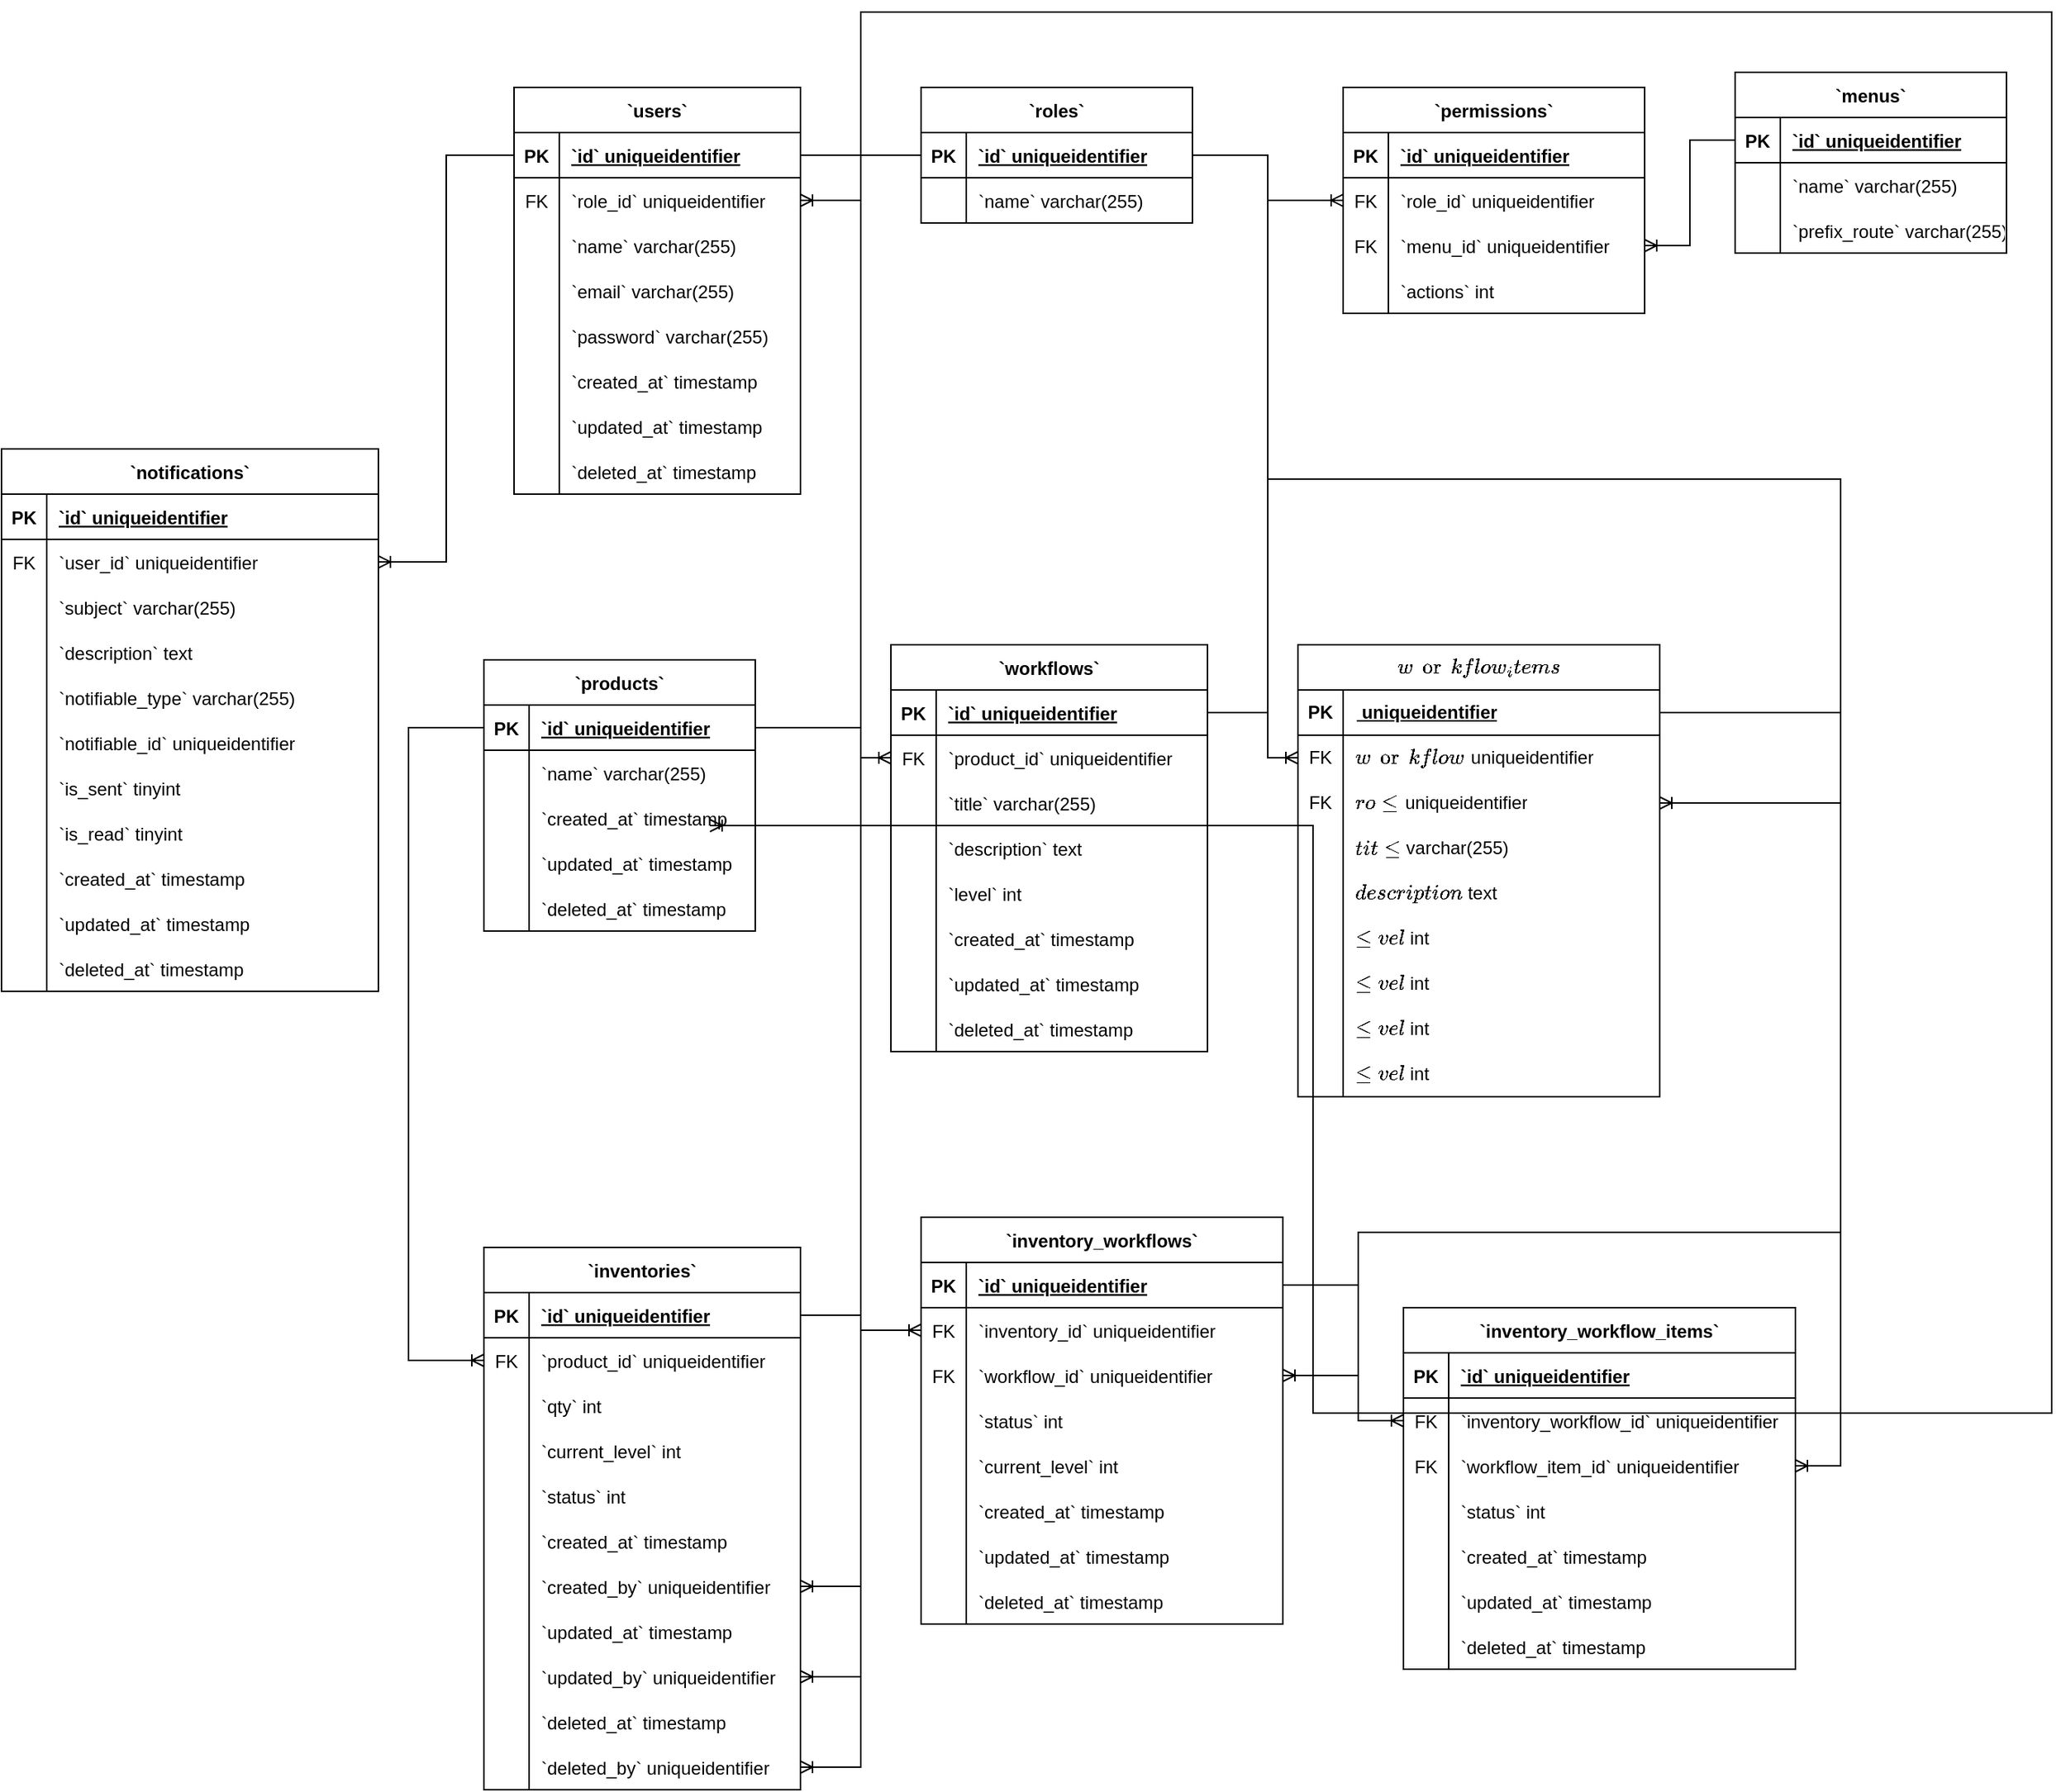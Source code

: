 <mxfile version="26.1.1">
  <diagram name="Page-1" id="e56a1550-8fbb-45ad-956c-1786394a9013">
    <mxGraphModel dx="3331" dy="1276" grid="1" gridSize="10" guides="1" tooltips="1" connect="1" arrows="1" fold="1" page="1" pageScale="1" pageWidth="1100" pageHeight="850" background="none" math="0" shadow="0">
      <root>
        <mxCell id="0" />
        <mxCell id="1" parent="0" />
        <mxCell id="4mhQoJkSlr7NZI0maON1-273" value="`users`" style="shape=table;startSize=30;container=1;collapsible=1;childLayout=tableLayout;fixedRows=1;rowLines=0;fontStyle=1;align=center;resizeLast=1;" parent="1" vertex="1">
          <mxGeometry x="-270" y="840" width="190.0" height="270" as="geometry" />
        </mxCell>
        <mxCell id="4mhQoJkSlr7NZI0maON1-274" value="" style="shape=tableRow;horizontal=0;startSize=0;swimlaneHead=0;swimlaneBody=0;fillColor=none;collapsible=0;dropTarget=0;points=[[0,0.5],[1,0.5]];portConstraint=eastwest;strokeColor=inherit;top=0;left=0;right=0;bottom=1;" parent="4mhQoJkSlr7NZI0maON1-273" vertex="1">
          <mxGeometry y="30" width="190.0" height="30" as="geometry" />
        </mxCell>
        <mxCell id="4mhQoJkSlr7NZI0maON1-275" value="PK" style="shape=partialRectangle;overflow=hidden;connectable=0;fillColor=none;strokeColor=inherit;top=0;left=0;bottom=0;right=0;fontStyle=1;" parent="4mhQoJkSlr7NZI0maON1-274" vertex="1">
          <mxGeometry width="30" height="30" as="geometry">
            <mxRectangle width="30" height="30" as="alternateBounds" />
          </mxGeometry>
        </mxCell>
        <mxCell id="4mhQoJkSlr7NZI0maON1-276" value="`id` uniqueidentifier " style="shape=partialRectangle;overflow=hidden;connectable=0;fillColor=none;align=left;strokeColor=inherit;top=0;left=0;bottom=0;right=0;spacingLeft=6;fontStyle=5;" parent="4mhQoJkSlr7NZI0maON1-274" vertex="1">
          <mxGeometry x="30" width="160.0" height="30" as="geometry">
            <mxRectangle width="160.0" height="30" as="alternateBounds" />
          </mxGeometry>
        </mxCell>
        <mxCell id="4mhQoJkSlr7NZI0maON1-283" value="" style="shape=tableRow;horizontal=0;startSize=0;swimlaneHead=0;swimlaneBody=0;fillColor=none;collapsible=0;dropTarget=0;points=[[0,0.5],[1,0.5]];portConstraint=eastwest;strokeColor=inherit;top=0;left=0;right=0;bottom=0;" parent="4mhQoJkSlr7NZI0maON1-273" vertex="1">
          <mxGeometry y="60" width="190.0" height="30" as="geometry" />
        </mxCell>
        <mxCell id="4mhQoJkSlr7NZI0maON1-284" value="FK" style="shape=partialRectangle;overflow=hidden;connectable=0;fillColor=none;strokeColor=inherit;top=0;left=0;bottom=0;right=0;" parent="4mhQoJkSlr7NZI0maON1-283" vertex="1">
          <mxGeometry width="30" height="30" as="geometry">
            <mxRectangle width="30" height="30" as="alternateBounds" />
          </mxGeometry>
        </mxCell>
        <mxCell id="4mhQoJkSlr7NZI0maON1-285" value="`role_id` uniqueidentifier" style="shape=partialRectangle;overflow=hidden;connectable=0;fillColor=none;align=left;strokeColor=inherit;top=0;left=0;bottom=0;right=0;spacingLeft=6;" parent="4mhQoJkSlr7NZI0maON1-283" vertex="1">
          <mxGeometry x="30" width="160.0" height="30" as="geometry">
            <mxRectangle width="160.0" height="30" as="alternateBounds" />
          </mxGeometry>
        </mxCell>
        <mxCell id="4mhQoJkSlr7NZI0maON1-570" value="" style="shape=tableRow;horizontal=0;startSize=0;swimlaneHead=0;swimlaneBody=0;fillColor=none;collapsible=0;dropTarget=0;points=[[0,0.5],[1,0.5]];portConstraint=eastwest;strokeColor=inherit;top=0;left=0;right=0;bottom=0;" parent="4mhQoJkSlr7NZI0maON1-273" vertex="1">
          <mxGeometry y="90" width="190.0" height="30" as="geometry" />
        </mxCell>
        <mxCell id="4mhQoJkSlr7NZI0maON1-571" value="" style="shape=partialRectangle;overflow=hidden;connectable=0;fillColor=none;strokeColor=inherit;top=0;left=0;bottom=0;right=0;" parent="4mhQoJkSlr7NZI0maON1-570" vertex="1">
          <mxGeometry width="30" height="30" as="geometry">
            <mxRectangle width="30" height="30" as="alternateBounds" />
          </mxGeometry>
        </mxCell>
        <mxCell id="4mhQoJkSlr7NZI0maON1-572" value="`name` varchar(255)" style="shape=partialRectangle;overflow=hidden;connectable=0;fillColor=none;align=left;strokeColor=inherit;top=0;left=0;bottom=0;right=0;spacingLeft=6;" parent="4mhQoJkSlr7NZI0maON1-570" vertex="1">
          <mxGeometry x="30" width="160.0" height="30" as="geometry">
            <mxRectangle width="160.0" height="30" as="alternateBounds" />
          </mxGeometry>
        </mxCell>
        <mxCell id="4mhQoJkSlr7NZI0maON1-277" value="" style="shape=tableRow;horizontal=0;startSize=0;swimlaneHead=0;swimlaneBody=0;fillColor=none;collapsible=0;dropTarget=0;points=[[0,0.5],[1,0.5]];portConstraint=eastwest;strokeColor=inherit;top=0;left=0;right=0;bottom=0;" parent="4mhQoJkSlr7NZI0maON1-273" vertex="1">
          <mxGeometry y="120" width="190.0" height="30" as="geometry" />
        </mxCell>
        <mxCell id="4mhQoJkSlr7NZI0maON1-278" value="" style="shape=partialRectangle;overflow=hidden;connectable=0;fillColor=none;strokeColor=inherit;top=0;left=0;bottom=0;right=0;" parent="4mhQoJkSlr7NZI0maON1-277" vertex="1">
          <mxGeometry width="30" height="30" as="geometry">
            <mxRectangle width="30" height="30" as="alternateBounds" />
          </mxGeometry>
        </mxCell>
        <mxCell id="4mhQoJkSlr7NZI0maON1-279" value="`email` varchar(255)" style="shape=partialRectangle;overflow=hidden;connectable=0;fillColor=none;align=left;strokeColor=inherit;top=0;left=0;bottom=0;right=0;spacingLeft=6;" parent="4mhQoJkSlr7NZI0maON1-277" vertex="1">
          <mxGeometry x="30" width="160.0" height="30" as="geometry">
            <mxRectangle width="160.0" height="30" as="alternateBounds" />
          </mxGeometry>
        </mxCell>
        <mxCell id="4mhQoJkSlr7NZI0maON1-280" value="" style="shape=tableRow;horizontal=0;startSize=0;swimlaneHead=0;swimlaneBody=0;fillColor=none;collapsible=0;dropTarget=0;points=[[0,0.5],[1,0.5]];portConstraint=eastwest;strokeColor=inherit;top=0;left=0;right=0;bottom=0;" parent="4mhQoJkSlr7NZI0maON1-273" vertex="1">
          <mxGeometry y="150" width="190.0" height="30" as="geometry" />
        </mxCell>
        <mxCell id="4mhQoJkSlr7NZI0maON1-281" value="" style="shape=partialRectangle;overflow=hidden;connectable=0;fillColor=none;strokeColor=inherit;top=0;left=0;bottom=0;right=0;" parent="4mhQoJkSlr7NZI0maON1-280" vertex="1">
          <mxGeometry width="30" height="30" as="geometry">
            <mxRectangle width="30" height="30" as="alternateBounds" />
          </mxGeometry>
        </mxCell>
        <mxCell id="4mhQoJkSlr7NZI0maON1-282" value="`password` varchar(255)" style="shape=partialRectangle;overflow=hidden;connectable=0;fillColor=none;align=left;strokeColor=inherit;top=0;left=0;bottom=0;right=0;spacingLeft=6;" parent="4mhQoJkSlr7NZI0maON1-280" vertex="1">
          <mxGeometry x="30" width="160.0" height="30" as="geometry">
            <mxRectangle width="160.0" height="30" as="alternateBounds" />
          </mxGeometry>
        </mxCell>
        <mxCell id="4mhQoJkSlr7NZI0maON1-286" value="" style="shape=tableRow;horizontal=0;startSize=0;swimlaneHead=0;swimlaneBody=0;fillColor=none;collapsible=0;dropTarget=0;points=[[0,0.5],[1,0.5]];portConstraint=eastwest;strokeColor=inherit;top=0;left=0;right=0;bottom=0;" parent="4mhQoJkSlr7NZI0maON1-273" vertex="1">
          <mxGeometry y="180" width="190.0" height="30" as="geometry" />
        </mxCell>
        <mxCell id="4mhQoJkSlr7NZI0maON1-287" value="" style="shape=partialRectangle;overflow=hidden;connectable=0;fillColor=none;strokeColor=inherit;top=0;left=0;bottom=0;right=0;" parent="4mhQoJkSlr7NZI0maON1-286" vertex="1">
          <mxGeometry width="30" height="30" as="geometry">
            <mxRectangle width="30" height="30" as="alternateBounds" />
          </mxGeometry>
        </mxCell>
        <mxCell id="4mhQoJkSlr7NZI0maON1-288" value="`created_at` timestamp" style="shape=partialRectangle;overflow=hidden;connectable=0;fillColor=none;align=left;strokeColor=inherit;top=0;left=0;bottom=0;right=0;spacingLeft=6;" parent="4mhQoJkSlr7NZI0maON1-286" vertex="1">
          <mxGeometry x="30" width="160.0" height="30" as="geometry">
            <mxRectangle width="160.0" height="30" as="alternateBounds" />
          </mxGeometry>
        </mxCell>
        <mxCell id="4mhQoJkSlr7NZI0maON1-289" value="" style="shape=tableRow;horizontal=0;startSize=0;swimlaneHead=0;swimlaneBody=0;fillColor=none;collapsible=0;dropTarget=0;points=[[0,0.5],[1,0.5]];portConstraint=eastwest;strokeColor=inherit;top=0;left=0;right=0;bottom=0;" parent="4mhQoJkSlr7NZI0maON1-273" vertex="1">
          <mxGeometry y="210" width="190.0" height="30" as="geometry" />
        </mxCell>
        <mxCell id="4mhQoJkSlr7NZI0maON1-290" value="" style="shape=partialRectangle;overflow=hidden;connectable=0;fillColor=none;strokeColor=inherit;top=0;left=0;bottom=0;right=0;" parent="4mhQoJkSlr7NZI0maON1-289" vertex="1">
          <mxGeometry width="30" height="30" as="geometry">
            <mxRectangle width="30" height="30" as="alternateBounds" />
          </mxGeometry>
        </mxCell>
        <mxCell id="4mhQoJkSlr7NZI0maON1-291" value="`updated_at` timestamp" style="shape=partialRectangle;overflow=hidden;connectable=0;fillColor=none;align=left;strokeColor=inherit;top=0;left=0;bottom=0;right=0;spacingLeft=6;" parent="4mhQoJkSlr7NZI0maON1-289" vertex="1">
          <mxGeometry x="30" width="160.0" height="30" as="geometry">
            <mxRectangle width="160.0" height="30" as="alternateBounds" />
          </mxGeometry>
        </mxCell>
        <mxCell id="4mhQoJkSlr7NZI0maON1-292" value="" style="shape=tableRow;horizontal=0;startSize=0;swimlaneHead=0;swimlaneBody=0;fillColor=none;collapsible=0;dropTarget=0;points=[[0,0.5],[1,0.5]];portConstraint=eastwest;strokeColor=inherit;top=0;left=0;right=0;bottom=0;" parent="4mhQoJkSlr7NZI0maON1-273" vertex="1">
          <mxGeometry y="240" width="190.0" height="30" as="geometry" />
        </mxCell>
        <mxCell id="4mhQoJkSlr7NZI0maON1-293" value="" style="shape=partialRectangle;overflow=hidden;connectable=0;fillColor=none;strokeColor=inherit;top=0;left=0;bottom=0;right=0;" parent="4mhQoJkSlr7NZI0maON1-292" vertex="1">
          <mxGeometry width="30" height="30" as="geometry">
            <mxRectangle width="30" height="30" as="alternateBounds" />
          </mxGeometry>
        </mxCell>
        <mxCell id="4mhQoJkSlr7NZI0maON1-294" value="`deleted_at` timestamp" style="shape=partialRectangle;overflow=hidden;connectable=0;fillColor=none;align=left;strokeColor=inherit;top=0;left=0;bottom=0;right=0;spacingLeft=6;" parent="4mhQoJkSlr7NZI0maON1-292" vertex="1">
          <mxGeometry x="30" width="160.0" height="30" as="geometry">
            <mxRectangle width="160.0" height="30" as="alternateBounds" />
          </mxGeometry>
        </mxCell>
        <mxCell id="4mhQoJkSlr7NZI0maON1-295" value="`roles`" style="shape=table;startSize=30;container=1;collapsible=1;childLayout=tableLayout;fixedRows=1;rowLines=0;fontStyle=1;align=center;resizeLast=1;" parent="1" vertex="1">
          <mxGeometry y="840" width="180" height="90" as="geometry" />
        </mxCell>
        <mxCell id="4mhQoJkSlr7NZI0maON1-296" value="" style="shape=tableRow;horizontal=0;startSize=0;swimlaneHead=0;swimlaneBody=0;fillColor=none;collapsible=0;dropTarget=0;points=[[0,0.5],[1,0.5]];portConstraint=eastwest;strokeColor=inherit;top=0;left=0;right=0;bottom=1;" parent="4mhQoJkSlr7NZI0maON1-295" vertex="1">
          <mxGeometry y="30" width="180" height="30" as="geometry" />
        </mxCell>
        <mxCell id="4mhQoJkSlr7NZI0maON1-297" value="PK" style="shape=partialRectangle;overflow=hidden;connectable=0;fillColor=none;strokeColor=inherit;top=0;left=0;bottom=0;right=0;fontStyle=1;" parent="4mhQoJkSlr7NZI0maON1-296" vertex="1">
          <mxGeometry width="30" height="30" as="geometry">
            <mxRectangle width="30" height="30" as="alternateBounds" />
          </mxGeometry>
        </mxCell>
        <mxCell id="4mhQoJkSlr7NZI0maON1-298" value="`id` uniqueidentifier " style="shape=partialRectangle;overflow=hidden;connectable=0;fillColor=none;align=left;strokeColor=inherit;top=0;left=0;bottom=0;right=0;spacingLeft=6;fontStyle=5;" parent="4mhQoJkSlr7NZI0maON1-296" vertex="1">
          <mxGeometry x="30" width="150" height="30" as="geometry">
            <mxRectangle width="150" height="30" as="alternateBounds" />
          </mxGeometry>
        </mxCell>
        <mxCell id="4mhQoJkSlr7NZI0maON1-299" value="" style="shape=tableRow;horizontal=0;startSize=0;swimlaneHead=0;swimlaneBody=0;fillColor=none;collapsible=0;dropTarget=0;points=[[0,0.5],[1,0.5]];portConstraint=eastwest;strokeColor=inherit;top=0;left=0;right=0;bottom=0;" parent="4mhQoJkSlr7NZI0maON1-295" vertex="1">
          <mxGeometry y="60" width="180" height="30" as="geometry" />
        </mxCell>
        <mxCell id="4mhQoJkSlr7NZI0maON1-300" value="" style="shape=partialRectangle;overflow=hidden;connectable=0;fillColor=none;strokeColor=inherit;top=0;left=0;bottom=0;right=0;" parent="4mhQoJkSlr7NZI0maON1-299" vertex="1">
          <mxGeometry width="30" height="30" as="geometry">
            <mxRectangle width="30" height="30" as="alternateBounds" />
          </mxGeometry>
        </mxCell>
        <mxCell id="4mhQoJkSlr7NZI0maON1-301" value="`name` varchar(255)" style="shape=partialRectangle;overflow=hidden;connectable=0;fillColor=none;align=left;strokeColor=inherit;top=0;left=0;bottom=0;right=0;spacingLeft=6;" parent="4mhQoJkSlr7NZI0maON1-299" vertex="1">
          <mxGeometry x="30" width="150" height="30" as="geometry">
            <mxRectangle width="150" height="30" as="alternateBounds" />
          </mxGeometry>
        </mxCell>
        <mxCell id="4mhQoJkSlr7NZI0maON1-311" value="`permissions`" style="shape=table;startSize=30;container=1;collapsible=1;childLayout=tableLayout;fixedRows=1;rowLines=0;fontStyle=1;align=center;resizeLast=1;" parent="1" vertex="1">
          <mxGeometry x="280" y="840" width="200" height="150" as="geometry" />
        </mxCell>
        <mxCell id="4mhQoJkSlr7NZI0maON1-312" value="" style="shape=tableRow;horizontal=0;startSize=0;swimlaneHead=0;swimlaneBody=0;fillColor=none;collapsible=0;dropTarget=0;points=[[0,0.5],[1,0.5]];portConstraint=eastwest;strokeColor=inherit;top=0;left=0;right=0;bottom=1;" parent="4mhQoJkSlr7NZI0maON1-311" vertex="1">
          <mxGeometry y="30" width="200" height="30" as="geometry" />
        </mxCell>
        <mxCell id="4mhQoJkSlr7NZI0maON1-313" value="PK" style="shape=partialRectangle;overflow=hidden;connectable=0;fillColor=none;strokeColor=inherit;top=0;left=0;bottom=0;right=0;fontStyle=1;" parent="4mhQoJkSlr7NZI0maON1-312" vertex="1">
          <mxGeometry width="30" height="30" as="geometry">
            <mxRectangle width="30" height="30" as="alternateBounds" />
          </mxGeometry>
        </mxCell>
        <mxCell id="4mhQoJkSlr7NZI0maON1-314" value="`id` uniqueidentifier " style="shape=partialRectangle;overflow=hidden;connectable=0;fillColor=none;align=left;strokeColor=inherit;top=0;left=0;bottom=0;right=0;spacingLeft=6;fontStyle=5;" parent="4mhQoJkSlr7NZI0maON1-312" vertex="1">
          <mxGeometry x="30" width="170" height="30" as="geometry">
            <mxRectangle width="170" height="30" as="alternateBounds" />
          </mxGeometry>
        </mxCell>
        <mxCell id="4mhQoJkSlr7NZI0maON1-315" value="" style="shape=tableRow;horizontal=0;startSize=0;swimlaneHead=0;swimlaneBody=0;fillColor=none;collapsible=0;dropTarget=0;points=[[0,0.5],[1,0.5]];portConstraint=eastwest;strokeColor=inherit;top=0;left=0;right=0;bottom=0;" parent="4mhQoJkSlr7NZI0maON1-311" vertex="1">
          <mxGeometry y="60" width="200" height="30" as="geometry" />
        </mxCell>
        <mxCell id="4mhQoJkSlr7NZI0maON1-316" value="FK" style="shape=partialRectangle;overflow=hidden;connectable=0;fillColor=none;strokeColor=inherit;top=0;left=0;bottom=0;right=0;" parent="4mhQoJkSlr7NZI0maON1-315" vertex="1">
          <mxGeometry width="30" height="30" as="geometry">
            <mxRectangle width="30" height="30" as="alternateBounds" />
          </mxGeometry>
        </mxCell>
        <mxCell id="4mhQoJkSlr7NZI0maON1-317" value="`role_id` uniqueidentifier" style="shape=partialRectangle;overflow=hidden;connectable=0;fillColor=none;align=left;strokeColor=inherit;top=0;left=0;bottom=0;right=0;spacingLeft=6;" parent="4mhQoJkSlr7NZI0maON1-315" vertex="1">
          <mxGeometry x="30" width="170" height="30" as="geometry">
            <mxRectangle width="170" height="30" as="alternateBounds" />
          </mxGeometry>
        </mxCell>
        <mxCell id="4mhQoJkSlr7NZI0maON1-318" value="" style="shape=tableRow;horizontal=0;startSize=0;swimlaneHead=0;swimlaneBody=0;fillColor=none;collapsible=0;dropTarget=0;points=[[0,0.5],[1,0.5]];portConstraint=eastwest;strokeColor=inherit;top=0;left=0;right=0;bottom=0;" parent="4mhQoJkSlr7NZI0maON1-311" vertex="1">
          <mxGeometry y="90" width="200" height="30" as="geometry" />
        </mxCell>
        <mxCell id="4mhQoJkSlr7NZI0maON1-319" value="FK" style="shape=partialRectangle;overflow=hidden;connectable=0;fillColor=none;strokeColor=inherit;top=0;left=0;bottom=0;right=0;" parent="4mhQoJkSlr7NZI0maON1-318" vertex="1">
          <mxGeometry width="30" height="30" as="geometry">
            <mxRectangle width="30" height="30" as="alternateBounds" />
          </mxGeometry>
        </mxCell>
        <mxCell id="4mhQoJkSlr7NZI0maON1-320" value="`menu_id` uniqueidentifier" style="shape=partialRectangle;overflow=hidden;connectable=0;fillColor=none;align=left;strokeColor=inherit;top=0;left=0;bottom=0;right=0;spacingLeft=6;" parent="4mhQoJkSlr7NZI0maON1-318" vertex="1">
          <mxGeometry x="30" width="170" height="30" as="geometry">
            <mxRectangle width="170" height="30" as="alternateBounds" />
          </mxGeometry>
        </mxCell>
        <mxCell id="4mhQoJkSlr7NZI0maON1-321" value="" style="shape=tableRow;horizontal=0;startSize=0;swimlaneHead=0;swimlaneBody=0;fillColor=none;collapsible=0;dropTarget=0;points=[[0,0.5],[1,0.5]];portConstraint=eastwest;strokeColor=inherit;top=0;left=0;right=0;bottom=0;" parent="4mhQoJkSlr7NZI0maON1-311" vertex="1">
          <mxGeometry y="120" width="200" height="30" as="geometry" />
        </mxCell>
        <mxCell id="4mhQoJkSlr7NZI0maON1-322" value="" style="shape=partialRectangle;overflow=hidden;connectable=0;fillColor=none;strokeColor=inherit;top=0;left=0;bottom=0;right=0;" parent="4mhQoJkSlr7NZI0maON1-321" vertex="1">
          <mxGeometry width="30" height="30" as="geometry">
            <mxRectangle width="30" height="30" as="alternateBounds" />
          </mxGeometry>
        </mxCell>
        <mxCell id="4mhQoJkSlr7NZI0maON1-323" value="`actions` int" style="shape=partialRectangle;overflow=hidden;connectable=0;fillColor=none;align=left;strokeColor=inherit;top=0;left=0;bottom=0;right=0;spacingLeft=6;" parent="4mhQoJkSlr7NZI0maON1-321" vertex="1">
          <mxGeometry x="30" width="170" height="30" as="geometry">
            <mxRectangle width="170" height="30" as="alternateBounds" />
          </mxGeometry>
        </mxCell>
        <mxCell id="4mhQoJkSlr7NZI0maON1-333" value="`menus`" style="shape=table;startSize=30;container=1;collapsible=1;childLayout=tableLayout;fixedRows=1;rowLines=0;fontStyle=1;align=center;resizeLast=1;" parent="1" vertex="1">
          <mxGeometry x="540" y="830" width="180" height="120" as="geometry" />
        </mxCell>
        <mxCell id="4mhQoJkSlr7NZI0maON1-334" value="" style="shape=tableRow;horizontal=0;startSize=0;swimlaneHead=0;swimlaneBody=0;fillColor=none;collapsible=0;dropTarget=0;points=[[0,0.5],[1,0.5]];portConstraint=eastwest;strokeColor=inherit;top=0;left=0;right=0;bottom=1;" parent="4mhQoJkSlr7NZI0maON1-333" vertex="1">
          <mxGeometry y="30" width="180" height="30" as="geometry" />
        </mxCell>
        <mxCell id="4mhQoJkSlr7NZI0maON1-335" value="PK" style="shape=partialRectangle;overflow=hidden;connectable=0;fillColor=none;strokeColor=inherit;top=0;left=0;bottom=0;right=0;fontStyle=1;" parent="4mhQoJkSlr7NZI0maON1-334" vertex="1">
          <mxGeometry width="30" height="30" as="geometry">
            <mxRectangle width="30" height="30" as="alternateBounds" />
          </mxGeometry>
        </mxCell>
        <mxCell id="4mhQoJkSlr7NZI0maON1-336" value="`id` uniqueidentifier " style="shape=partialRectangle;overflow=hidden;connectable=0;fillColor=none;align=left;strokeColor=inherit;top=0;left=0;bottom=0;right=0;spacingLeft=6;fontStyle=5;" parent="4mhQoJkSlr7NZI0maON1-334" vertex="1">
          <mxGeometry x="30" width="150" height="30" as="geometry">
            <mxRectangle width="150" height="30" as="alternateBounds" />
          </mxGeometry>
        </mxCell>
        <mxCell id="4mhQoJkSlr7NZI0maON1-337" value="" style="shape=tableRow;horizontal=0;startSize=0;swimlaneHead=0;swimlaneBody=0;fillColor=none;collapsible=0;dropTarget=0;points=[[0,0.5],[1,0.5]];portConstraint=eastwest;strokeColor=inherit;top=0;left=0;right=0;bottom=0;" parent="4mhQoJkSlr7NZI0maON1-333" vertex="1">
          <mxGeometry y="60" width="180" height="30" as="geometry" />
        </mxCell>
        <mxCell id="4mhQoJkSlr7NZI0maON1-338" value="" style="shape=partialRectangle;overflow=hidden;connectable=0;fillColor=none;strokeColor=inherit;top=0;left=0;bottom=0;right=0;" parent="4mhQoJkSlr7NZI0maON1-337" vertex="1">
          <mxGeometry width="30" height="30" as="geometry">
            <mxRectangle width="30" height="30" as="alternateBounds" />
          </mxGeometry>
        </mxCell>
        <mxCell id="4mhQoJkSlr7NZI0maON1-339" value="`name` varchar(255)" style="shape=partialRectangle;overflow=hidden;connectable=0;fillColor=none;align=left;strokeColor=inherit;top=0;left=0;bottom=0;right=0;spacingLeft=6;" parent="4mhQoJkSlr7NZI0maON1-337" vertex="1">
          <mxGeometry x="30" width="150" height="30" as="geometry">
            <mxRectangle width="150" height="30" as="alternateBounds" />
          </mxGeometry>
        </mxCell>
        <mxCell id="4mhQoJkSlr7NZI0maON1-564" value="" style="shape=tableRow;horizontal=0;startSize=0;swimlaneHead=0;swimlaneBody=0;fillColor=none;collapsible=0;dropTarget=0;points=[[0,0.5],[1,0.5]];portConstraint=eastwest;strokeColor=inherit;top=0;left=0;right=0;bottom=0;" parent="4mhQoJkSlr7NZI0maON1-333" vertex="1">
          <mxGeometry y="90" width="180" height="30" as="geometry" />
        </mxCell>
        <mxCell id="4mhQoJkSlr7NZI0maON1-565" value="" style="shape=partialRectangle;overflow=hidden;connectable=0;fillColor=none;strokeColor=inherit;top=0;left=0;bottom=0;right=0;" parent="4mhQoJkSlr7NZI0maON1-564" vertex="1">
          <mxGeometry width="30" height="30" as="geometry">
            <mxRectangle width="30" height="30" as="alternateBounds" />
          </mxGeometry>
        </mxCell>
        <mxCell id="4mhQoJkSlr7NZI0maON1-566" value="`prefix_route` varchar(255)" style="shape=partialRectangle;overflow=hidden;connectable=0;fillColor=none;align=left;strokeColor=inherit;top=0;left=0;bottom=0;right=0;spacingLeft=6;" parent="4mhQoJkSlr7NZI0maON1-564" vertex="1">
          <mxGeometry x="30" width="150" height="30" as="geometry">
            <mxRectangle width="150" height="30" as="alternateBounds" />
          </mxGeometry>
        </mxCell>
        <mxCell id="4mhQoJkSlr7NZI0maON1-349" value="`notifications`" style="shape=table;startSize=30;container=1;collapsible=1;childLayout=tableLayout;fixedRows=1;rowLines=0;fontStyle=1;align=center;resizeLast=1;" parent="1" vertex="1">
          <mxGeometry x="-610" y="1080" width="250" height="360" as="geometry" />
        </mxCell>
        <mxCell id="4mhQoJkSlr7NZI0maON1-350" value="" style="shape=tableRow;horizontal=0;startSize=0;swimlaneHead=0;swimlaneBody=0;fillColor=none;collapsible=0;dropTarget=0;points=[[0,0.5],[1,0.5]];portConstraint=eastwest;strokeColor=inherit;top=0;left=0;right=0;bottom=1;" parent="4mhQoJkSlr7NZI0maON1-349" vertex="1">
          <mxGeometry y="30" width="250" height="30" as="geometry" />
        </mxCell>
        <mxCell id="4mhQoJkSlr7NZI0maON1-351" value="PK" style="shape=partialRectangle;overflow=hidden;connectable=0;fillColor=none;strokeColor=inherit;top=0;left=0;bottom=0;right=0;fontStyle=1;" parent="4mhQoJkSlr7NZI0maON1-350" vertex="1">
          <mxGeometry width="30" height="30" as="geometry">
            <mxRectangle width="30" height="30" as="alternateBounds" />
          </mxGeometry>
        </mxCell>
        <mxCell id="4mhQoJkSlr7NZI0maON1-352" value="`id` uniqueidentifier " style="shape=partialRectangle;overflow=hidden;connectable=0;fillColor=none;align=left;strokeColor=inherit;top=0;left=0;bottom=0;right=0;spacingLeft=6;fontStyle=5;" parent="4mhQoJkSlr7NZI0maON1-350" vertex="1">
          <mxGeometry x="30" width="220" height="30" as="geometry">
            <mxRectangle width="220" height="30" as="alternateBounds" />
          </mxGeometry>
        </mxCell>
        <mxCell id="4mhQoJkSlr7NZI0maON1-359" value="" style="shape=tableRow;horizontal=0;startSize=0;swimlaneHead=0;swimlaneBody=0;fillColor=none;collapsible=0;dropTarget=0;points=[[0,0.5],[1,0.5]];portConstraint=eastwest;strokeColor=inherit;top=0;left=0;right=0;bottom=0;" parent="4mhQoJkSlr7NZI0maON1-349" vertex="1">
          <mxGeometry y="60" width="250" height="30" as="geometry" />
        </mxCell>
        <mxCell id="4mhQoJkSlr7NZI0maON1-360" value="FK" style="shape=partialRectangle;overflow=hidden;connectable=0;fillColor=none;strokeColor=inherit;top=0;left=0;bottom=0;right=0;" parent="4mhQoJkSlr7NZI0maON1-359" vertex="1">
          <mxGeometry width="30" height="30" as="geometry">
            <mxRectangle width="30" height="30" as="alternateBounds" />
          </mxGeometry>
        </mxCell>
        <mxCell id="4mhQoJkSlr7NZI0maON1-361" value="`user_id` uniqueidentifier" style="shape=partialRectangle;overflow=hidden;connectable=0;fillColor=none;align=left;strokeColor=inherit;top=0;left=0;bottom=0;right=0;spacingLeft=6;" parent="4mhQoJkSlr7NZI0maON1-359" vertex="1">
          <mxGeometry x="30" width="220" height="30" as="geometry">
            <mxRectangle width="220" height="30" as="alternateBounds" />
          </mxGeometry>
        </mxCell>
        <mxCell id="4mhQoJkSlr7NZI0maON1-353" value="" style="shape=tableRow;horizontal=0;startSize=0;swimlaneHead=0;swimlaneBody=0;fillColor=none;collapsible=0;dropTarget=0;points=[[0,0.5],[1,0.5]];portConstraint=eastwest;strokeColor=inherit;top=0;left=0;right=0;bottom=0;" parent="4mhQoJkSlr7NZI0maON1-349" vertex="1">
          <mxGeometry y="90" width="250" height="30" as="geometry" />
        </mxCell>
        <mxCell id="4mhQoJkSlr7NZI0maON1-354" value="" style="shape=partialRectangle;overflow=hidden;connectable=0;fillColor=none;strokeColor=inherit;top=0;left=0;bottom=0;right=0;" parent="4mhQoJkSlr7NZI0maON1-353" vertex="1">
          <mxGeometry width="30" height="30" as="geometry">
            <mxRectangle width="30" height="30" as="alternateBounds" />
          </mxGeometry>
        </mxCell>
        <mxCell id="4mhQoJkSlr7NZI0maON1-355" value="`subject` varchar(255)" style="shape=partialRectangle;overflow=hidden;connectable=0;fillColor=none;align=left;strokeColor=inherit;top=0;left=0;bottom=0;right=0;spacingLeft=6;" parent="4mhQoJkSlr7NZI0maON1-353" vertex="1">
          <mxGeometry x="30" width="220" height="30" as="geometry">
            <mxRectangle width="220" height="30" as="alternateBounds" />
          </mxGeometry>
        </mxCell>
        <mxCell id="4mhQoJkSlr7NZI0maON1-356" value="" style="shape=tableRow;horizontal=0;startSize=0;swimlaneHead=0;swimlaneBody=0;fillColor=none;collapsible=0;dropTarget=0;points=[[0,0.5],[1,0.5]];portConstraint=eastwest;strokeColor=inherit;top=0;left=0;right=0;bottom=0;" parent="4mhQoJkSlr7NZI0maON1-349" vertex="1">
          <mxGeometry y="120" width="250" height="30" as="geometry" />
        </mxCell>
        <mxCell id="4mhQoJkSlr7NZI0maON1-357" value="" style="shape=partialRectangle;overflow=hidden;connectable=0;fillColor=none;strokeColor=inherit;top=0;left=0;bottom=0;right=0;" parent="4mhQoJkSlr7NZI0maON1-356" vertex="1">
          <mxGeometry width="30" height="30" as="geometry">
            <mxRectangle width="30" height="30" as="alternateBounds" />
          </mxGeometry>
        </mxCell>
        <mxCell id="4mhQoJkSlr7NZI0maON1-358" value="`description` text" style="shape=partialRectangle;overflow=hidden;connectable=0;fillColor=none;align=left;strokeColor=inherit;top=0;left=0;bottom=0;right=0;spacingLeft=6;" parent="4mhQoJkSlr7NZI0maON1-356" vertex="1">
          <mxGeometry x="30" width="220" height="30" as="geometry">
            <mxRectangle width="220" height="30" as="alternateBounds" />
          </mxGeometry>
        </mxCell>
        <mxCell id="4mhQoJkSlr7NZI0maON1-561" value="" style="shape=tableRow;horizontal=0;startSize=0;swimlaneHead=0;swimlaneBody=0;fillColor=none;collapsible=0;dropTarget=0;points=[[0,0.5],[1,0.5]];portConstraint=eastwest;strokeColor=inherit;top=0;left=0;right=0;bottom=0;" parent="4mhQoJkSlr7NZI0maON1-349" vertex="1">
          <mxGeometry y="150" width="250" height="30" as="geometry" />
        </mxCell>
        <mxCell id="4mhQoJkSlr7NZI0maON1-562" value="" style="shape=partialRectangle;overflow=hidden;connectable=0;fillColor=none;strokeColor=inherit;top=0;left=0;bottom=0;right=0;" parent="4mhQoJkSlr7NZI0maON1-561" vertex="1">
          <mxGeometry width="30" height="30" as="geometry">
            <mxRectangle width="30" height="30" as="alternateBounds" />
          </mxGeometry>
        </mxCell>
        <mxCell id="4mhQoJkSlr7NZI0maON1-563" value="`notifiable_type` varchar(255)" style="shape=partialRectangle;overflow=hidden;connectable=0;fillColor=none;align=left;strokeColor=inherit;top=0;left=0;bottom=0;right=0;spacingLeft=6;" parent="4mhQoJkSlr7NZI0maON1-561" vertex="1">
          <mxGeometry x="30" width="220" height="30" as="geometry">
            <mxRectangle width="220" height="30" as="alternateBounds" />
          </mxGeometry>
        </mxCell>
        <mxCell id="4mhQoJkSlr7NZI0maON1-558" value="" style="shape=tableRow;horizontal=0;startSize=0;swimlaneHead=0;swimlaneBody=0;fillColor=none;collapsible=0;dropTarget=0;points=[[0,0.5],[1,0.5]];portConstraint=eastwest;strokeColor=inherit;top=0;left=0;right=0;bottom=0;" parent="4mhQoJkSlr7NZI0maON1-349" vertex="1">
          <mxGeometry y="180" width="250" height="30" as="geometry" />
        </mxCell>
        <mxCell id="4mhQoJkSlr7NZI0maON1-559" value="" style="shape=partialRectangle;overflow=hidden;connectable=0;fillColor=none;strokeColor=inherit;top=0;left=0;bottom=0;right=0;" parent="4mhQoJkSlr7NZI0maON1-558" vertex="1">
          <mxGeometry width="30" height="30" as="geometry">
            <mxRectangle width="30" height="30" as="alternateBounds" />
          </mxGeometry>
        </mxCell>
        <mxCell id="4mhQoJkSlr7NZI0maON1-560" value="`notifiable_id` uniqueidentifier" style="shape=partialRectangle;overflow=hidden;connectable=0;fillColor=none;align=left;strokeColor=inherit;top=0;left=0;bottom=0;right=0;spacingLeft=6;" parent="4mhQoJkSlr7NZI0maON1-558" vertex="1">
          <mxGeometry x="30" width="220" height="30" as="geometry">
            <mxRectangle width="220" height="30" as="alternateBounds" />
          </mxGeometry>
        </mxCell>
        <mxCell id="4mhQoJkSlr7NZI0maON1-547" value="" style="shape=tableRow;horizontal=0;startSize=0;swimlaneHead=0;swimlaneBody=0;fillColor=none;collapsible=0;dropTarget=0;points=[[0,0.5],[1,0.5]];portConstraint=eastwest;strokeColor=inherit;top=0;left=0;right=0;bottom=0;" parent="4mhQoJkSlr7NZI0maON1-349" vertex="1">
          <mxGeometry y="210" width="250" height="30" as="geometry" />
        </mxCell>
        <mxCell id="4mhQoJkSlr7NZI0maON1-548" value="" style="shape=partialRectangle;overflow=hidden;connectable=0;fillColor=none;strokeColor=inherit;top=0;left=0;bottom=0;right=0;" parent="4mhQoJkSlr7NZI0maON1-547" vertex="1">
          <mxGeometry width="30" height="30" as="geometry">
            <mxRectangle width="30" height="30" as="alternateBounds" />
          </mxGeometry>
        </mxCell>
        <mxCell id="4mhQoJkSlr7NZI0maON1-549" value="`is_sent` tinyint" style="shape=partialRectangle;overflow=hidden;connectable=0;fillColor=none;align=left;strokeColor=inherit;top=0;left=0;bottom=0;right=0;spacingLeft=6;" parent="4mhQoJkSlr7NZI0maON1-547" vertex="1">
          <mxGeometry x="30" width="220" height="30" as="geometry">
            <mxRectangle width="220" height="30" as="alternateBounds" />
          </mxGeometry>
        </mxCell>
        <mxCell id="4mhQoJkSlr7NZI0maON1-362" value="" style="shape=tableRow;horizontal=0;startSize=0;swimlaneHead=0;swimlaneBody=0;fillColor=none;collapsible=0;dropTarget=0;points=[[0,0.5],[1,0.5]];portConstraint=eastwest;strokeColor=inherit;top=0;left=0;right=0;bottom=0;" parent="4mhQoJkSlr7NZI0maON1-349" vertex="1">
          <mxGeometry y="240" width="250" height="30" as="geometry" />
        </mxCell>
        <mxCell id="4mhQoJkSlr7NZI0maON1-363" value="" style="shape=partialRectangle;overflow=hidden;connectable=0;fillColor=none;strokeColor=inherit;top=0;left=0;bottom=0;right=0;" parent="4mhQoJkSlr7NZI0maON1-362" vertex="1">
          <mxGeometry width="30" height="30" as="geometry">
            <mxRectangle width="30" height="30" as="alternateBounds" />
          </mxGeometry>
        </mxCell>
        <mxCell id="4mhQoJkSlr7NZI0maON1-364" value="`is_read` tinyint" style="shape=partialRectangle;overflow=hidden;connectable=0;fillColor=none;align=left;strokeColor=inherit;top=0;left=0;bottom=0;right=0;spacingLeft=6;" parent="4mhQoJkSlr7NZI0maON1-362" vertex="1">
          <mxGeometry x="30" width="220" height="30" as="geometry">
            <mxRectangle width="220" height="30" as="alternateBounds" />
          </mxGeometry>
        </mxCell>
        <mxCell id="4mhQoJkSlr7NZI0maON1-365" value="" style="shape=tableRow;horizontal=0;startSize=0;swimlaneHead=0;swimlaneBody=0;fillColor=none;collapsible=0;dropTarget=0;points=[[0,0.5],[1,0.5]];portConstraint=eastwest;strokeColor=inherit;top=0;left=0;right=0;bottom=0;" parent="4mhQoJkSlr7NZI0maON1-349" vertex="1">
          <mxGeometry y="270" width="250" height="30" as="geometry" />
        </mxCell>
        <mxCell id="4mhQoJkSlr7NZI0maON1-366" value="" style="shape=partialRectangle;overflow=hidden;connectable=0;fillColor=none;strokeColor=inherit;top=0;left=0;bottom=0;right=0;" parent="4mhQoJkSlr7NZI0maON1-365" vertex="1">
          <mxGeometry width="30" height="30" as="geometry">
            <mxRectangle width="30" height="30" as="alternateBounds" />
          </mxGeometry>
        </mxCell>
        <mxCell id="4mhQoJkSlr7NZI0maON1-367" value="`created_at` timestamp" style="shape=partialRectangle;overflow=hidden;connectable=0;fillColor=none;align=left;strokeColor=inherit;top=0;left=0;bottom=0;right=0;spacingLeft=6;" parent="4mhQoJkSlr7NZI0maON1-365" vertex="1">
          <mxGeometry x="30" width="220" height="30" as="geometry">
            <mxRectangle width="220" height="30" as="alternateBounds" />
          </mxGeometry>
        </mxCell>
        <mxCell id="4mhQoJkSlr7NZI0maON1-368" value="" style="shape=tableRow;horizontal=0;startSize=0;swimlaneHead=0;swimlaneBody=0;fillColor=none;collapsible=0;dropTarget=0;points=[[0,0.5],[1,0.5]];portConstraint=eastwest;strokeColor=inherit;top=0;left=0;right=0;bottom=0;" parent="4mhQoJkSlr7NZI0maON1-349" vertex="1">
          <mxGeometry y="300" width="250" height="30" as="geometry" />
        </mxCell>
        <mxCell id="4mhQoJkSlr7NZI0maON1-369" value="" style="shape=partialRectangle;overflow=hidden;connectable=0;fillColor=none;strokeColor=inherit;top=0;left=0;bottom=0;right=0;" parent="4mhQoJkSlr7NZI0maON1-368" vertex="1">
          <mxGeometry width="30" height="30" as="geometry">
            <mxRectangle width="30" height="30" as="alternateBounds" />
          </mxGeometry>
        </mxCell>
        <mxCell id="4mhQoJkSlr7NZI0maON1-370" value="`updated_at` timestamp" style="shape=partialRectangle;overflow=hidden;connectable=0;fillColor=none;align=left;strokeColor=inherit;top=0;left=0;bottom=0;right=0;spacingLeft=6;" parent="4mhQoJkSlr7NZI0maON1-368" vertex="1">
          <mxGeometry x="30" width="220" height="30" as="geometry">
            <mxRectangle width="220" height="30" as="alternateBounds" />
          </mxGeometry>
        </mxCell>
        <mxCell id="4mhQoJkSlr7NZI0maON1-371" value="" style="shape=tableRow;horizontal=0;startSize=0;swimlaneHead=0;swimlaneBody=0;fillColor=none;collapsible=0;dropTarget=0;points=[[0,0.5],[1,0.5]];portConstraint=eastwest;strokeColor=inherit;top=0;left=0;right=0;bottom=0;" parent="4mhQoJkSlr7NZI0maON1-349" vertex="1">
          <mxGeometry y="330" width="250" height="30" as="geometry" />
        </mxCell>
        <mxCell id="4mhQoJkSlr7NZI0maON1-372" value="" style="shape=partialRectangle;overflow=hidden;connectable=0;fillColor=none;strokeColor=inherit;top=0;left=0;bottom=0;right=0;" parent="4mhQoJkSlr7NZI0maON1-371" vertex="1">
          <mxGeometry width="30" height="30" as="geometry">
            <mxRectangle width="30" height="30" as="alternateBounds" />
          </mxGeometry>
        </mxCell>
        <mxCell id="4mhQoJkSlr7NZI0maON1-373" value="`deleted_at` timestamp" style="shape=partialRectangle;overflow=hidden;connectable=0;fillColor=none;align=left;strokeColor=inherit;top=0;left=0;bottom=0;right=0;spacingLeft=6;" parent="4mhQoJkSlr7NZI0maON1-371" vertex="1">
          <mxGeometry x="30" width="220" height="30" as="geometry">
            <mxRectangle width="220" height="30" as="alternateBounds" />
          </mxGeometry>
        </mxCell>
        <mxCell id="4mhQoJkSlr7NZI0maON1-374" value="`products`" style="shape=table;startSize=30;container=1;collapsible=1;childLayout=tableLayout;fixedRows=1;rowLines=0;fontStyle=1;align=center;resizeLast=1;" parent="1" vertex="1">
          <mxGeometry x="-290" y="1220" width="180" height="180" as="geometry" />
        </mxCell>
        <mxCell id="4mhQoJkSlr7NZI0maON1-375" value="" style="shape=tableRow;horizontal=0;startSize=0;swimlaneHead=0;swimlaneBody=0;fillColor=none;collapsible=0;dropTarget=0;points=[[0,0.5],[1,0.5]];portConstraint=eastwest;strokeColor=inherit;top=0;left=0;right=0;bottom=1;" parent="4mhQoJkSlr7NZI0maON1-374" vertex="1">
          <mxGeometry y="30" width="180" height="30" as="geometry" />
        </mxCell>
        <mxCell id="4mhQoJkSlr7NZI0maON1-376" value="PK" style="shape=partialRectangle;overflow=hidden;connectable=0;fillColor=none;strokeColor=inherit;top=0;left=0;bottom=0;right=0;fontStyle=1;" parent="4mhQoJkSlr7NZI0maON1-375" vertex="1">
          <mxGeometry width="30" height="30" as="geometry">
            <mxRectangle width="30" height="30" as="alternateBounds" />
          </mxGeometry>
        </mxCell>
        <mxCell id="4mhQoJkSlr7NZI0maON1-377" value="`id` uniqueidentifier " style="shape=partialRectangle;overflow=hidden;connectable=0;fillColor=none;align=left;strokeColor=inherit;top=0;left=0;bottom=0;right=0;spacingLeft=6;fontStyle=5;" parent="4mhQoJkSlr7NZI0maON1-375" vertex="1">
          <mxGeometry x="30" width="150" height="30" as="geometry">
            <mxRectangle width="150" height="30" as="alternateBounds" />
          </mxGeometry>
        </mxCell>
        <mxCell id="4mhQoJkSlr7NZI0maON1-378" value="" style="shape=tableRow;horizontal=0;startSize=0;swimlaneHead=0;swimlaneBody=0;fillColor=none;collapsible=0;dropTarget=0;points=[[0,0.5],[1,0.5]];portConstraint=eastwest;strokeColor=inherit;top=0;left=0;right=0;bottom=0;" parent="4mhQoJkSlr7NZI0maON1-374" vertex="1">
          <mxGeometry y="60" width="180" height="30" as="geometry" />
        </mxCell>
        <mxCell id="4mhQoJkSlr7NZI0maON1-379" value="" style="shape=partialRectangle;overflow=hidden;connectable=0;fillColor=none;strokeColor=inherit;top=0;left=0;bottom=0;right=0;" parent="4mhQoJkSlr7NZI0maON1-378" vertex="1">
          <mxGeometry width="30" height="30" as="geometry">
            <mxRectangle width="30" height="30" as="alternateBounds" />
          </mxGeometry>
        </mxCell>
        <mxCell id="4mhQoJkSlr7NZI0maON1-380" value="`name` varchar(255)" style="shape=partialRectangle;overflow=hidden;connectable=0;fillColor=none;align=left;strokeColor=inherit;top=0;left=0;bottom=0;right=0;spacingLeft=6;" parent="4mhQoJkSlr7NZI0maON1-378" vertex="1">
          <mxGeometry x="30" width="150" height="30" as="geometry">
            <mxRectangle width="150" height="30" as="alternateBounds" />
          </mxGeometry>
        </mxCell>
        <mxCell id="4mhQoJkSlr7NZI0maON1-381" value="" style="shape=tableRow;horizontal=0;startSize=0;swimlaneHead=0;swimlaneBody=0;fillColor=none;collapsible=0;dropTarget=0;points=[[0,0.5],[1,0.5]];portConstraint=eastwest;strokeColor=inherit;top=0;left=0;right=0;bottom=0;" parent="4mhQoJkSlr7NZI0maON1-374" vertex="1">
          <mxGeometry y="90" width="180" height="30" as="geometry" />
        </mxCell>
        <mxCell id="4mhQoJkSlr7NZI0maON1-382" value="" style="shape=partialRectangle;overflow=hidden;connectable=0;fillColor=none;strokeColor=inherit;top=0;left=0;bottom=0;right=0;" parent="4mhQoJkSlr7NZI0maON1-381" vertex="1">
          <mxGeometry width="30" height="30" as="geometry">
            <mxRectangle width="30" height="30" as="alternateBounds" />
          </mxGeometry>
        </mxCell>
        <mxCell id="4mhQoJkSlr7NZI0maON1-383" value="`created_at` timestamp" style="shape=partialRectangle;overflow=hidden;connectable=0;fillColor=none;align=left;strokeColor=inherit;top=0;left=0;bottom=0;right=0;spacingLeft=6;" parent="4mhQoJkSlr7NZI0maON1-381" vertex="1">
          <mxGeometry x="30" width="150" height="30" as="geometry">
            <mxRectangle width="150" height="30" as="alternateBounds" />
          </mxGeometry>
        </mxCell>
        <mxCell id="4mhQoJkSlr7NZI0maON1-384" value="" style="shape=tableRow;horizontal=0;startSize=0;swimlaneHead=0;swimlaneBody=0;fillColor=none;collapsible=0;dropTarget=0;points=[[0,0.5],[1,0.5]];portConstraint=eastwest;strokeColor=inherit;top=0;left=0;right=0;bottom=0;" parent="4mhQoJkSlr7NZI0maON1-374" vertex="1">
          <mxGeometry y="120" width="180" height="30" as="geometry" />
        </mxCell>
        <mxCell id="4mhQoJkSlr7NZI0maON1-385" value="" style="shape=partialRectangle;overflow=hidden;connectable=0;fillColor=none;strokeColor=inherit;top=0;left=0;bottom=0;right=0;" parent="4mhQoJkSlr7NZI0maON1-384" vertex="1">
          <mxGeometry width="30" height="30" as="geometry">
            <mxRectangle width="30" height="30" as="alternateBounds" />
          </mxGeometry>
        </mxCell>
        <mxCell id="4mhQoJkSlr7NZI0maON1-386" value="`updated_at` timestamp" style="shape=partialRectangle;overflow=hidden;connectable=0;fillColor=none;align=left;strokeColor=inherit;top=0;left=0;bottom=0;right=0;spacingLeft=6;" parent="4mhQoJkSlr7NZI0maON1-384" vertex="1">
          <mxGeometry x="30" width="150" height="30" as="geometry">
            <mxRectangle width="150" height="30" as="alternateBounds" />
          </mxGeometry>
        </mxCell>
        <mxCell id="4mhQoJkSlr7NZI0maON1-387" value="" style="shape=tableRow;horizontal=0;startSize=0;swimlaneHead=0;swimlaneBody=0;fillColor=none;collapsible=0;dropTarget=0;points=[[0,0.5],[1,0.5]];portConstraint=eastwest;strokeColor=inherit;top=0;left=0;right=0;bottom=0;" parent="4mhQoJkSlr7NZI0maON1-374" vertex="1">
          <mxGeometry y="150" width="180" height="30" as="geometry" />
        </mxCell>
        <mxCell id="4mhQoJkSlr7NZI0maON1-388" value="" style="shape=partialRectangle;overflow=hidden;connectable=0;fillColor=none;strokeColor=inherit;top=0;left=0;bottom=0;right=0;" parent="4mhQoJkSlr7NZI0maON1-387" vertex="1">
          <mxGeometry width="30" height="30" as="geometry">
            <mxRectangle width="30" height="30" as="alternateBounds" />
          </mxGeometry>
        </mxCell>
        <mxCell id="4mhQoJkSlr7NZI0maON1-389" value="`deleted_at` timestamp" style="shape=partialRectangle;overflow=hidden;connectable=0;fillColor=none;align=left;strokeColor=inherit;top=0;left=0;bottom=0;right=0;spacingLeft=6;" parent="4mhQoJkSlr7NZI0maON1-387" vertex="1">
          <mxGeometry x="30" width="150" height="30" as="geometry">
            <mxRectangle width="150" height="30" as="alternateBounds" />
          </mxGeometry>
        </mxCell>
        <mxCell id="4mhQoJkSlr7NZI0maON1-390" value="`workflows`" style="shape=table;startSize=30;container=1;collapsible=1;childLayout=tableLayout;fixedRows=1;rowLines=0;fontStyle=1;align=center;resizeLast=1;" parent="1" vertex="1">
          <mxGeometry x="-20" y="1210" width="210" height="270" as="geometry" />
        </mxCell>
        <mxCell id="4mhQoJkSlr7NZI0maON1-391" value="" style="shape=tableRow;horizontal=0;startSize=0;swimlaneHead=0;swimlaneBody=0;fillColor=none;collapsible=0;dropTarget=0;points=[[0,0.5],[1,0.5]];portConstraint=eastwest;strokeColor=inherit;top=0;left=0;right=0;bottom=1;" parent="4mhQoJkSlr7NZI0maON1-390" vertex="1">
          <mxGeometry y="30" width="210" height="30" as="geometry" />
        </mxCell>
        <mxCell id="4mhQoJkSlr7NZI0maON1-392" value="PK" style="shape=partialRectangle;overflow=hidden;connectable=0;fillColor=none;strokeColor=inherit;top=0;left=0;bottom=0;right=0;fontStyle=1;" parent="4mhQoJkSlr7NZI0maON1-391" vertex="1">
          <mxGeometry width="30" height="30" as="geometry">
            <mxRectangle width="30" height="30" as="alternateBounds" />
          </mxGeometry>
        </mxCell>
        <mxCell id="4mhQoJkSlr7NZI0maON1-393" value="`id` uniqueidentifier " style="shape=partialRectangle;overflow=hidden;connectable=0;fillColor=none;align=left;strokeColor=inherit;top=0;left=0;bottom=0;right=0;spacingLeft=6;fontStyle=5;" parent="4mhQoJkSlr7NZI0maON1-391" vertex="1">
          <mxGeometry x="30" width="180" height="30" as="geometry">
            <mxRectangle width="180" height="30" as="alternateBounds" />
          </mxGeometry>
        </mxCell>
        <mxCell id="4mhQoJkSlr7NZI0maON1-394" value="" style="shape=tableRow;horizontal=0;startSize=0;swimlaneHead=0;swimlaneBody=0;fillColor=none;collapsible=0;dropTarget=0;points=[[0,0.5],[1,0.5]];portConstraint=eastwest;strokeColor=inherit;top=0;left=0;right=0;bottom=0;" parent="4mhQoJkSlr7NZI0maON1-390" vertex="1">
          <mxGeometry y="60" width="210" height="30" as="geometry" />
        </mxCell>
        <mxCell id="4mhQoJkSlr7NZI0maON1-395" value="FK" style="shape=partialRectangle;overflow=hidden;connectable=0;fillColor=none;strokeColor=inherit;top=0;left=0;bottom=0;right=0;" parent="4mhQoJkSlr7NZI0maON1-394" vertex="1">
          <mxGeometry width="30" height="30" as="geometry">
            <mxRectangle width="30" height="30" as="alternateBounds" />
          </mxGeometry>
        </mxCell>
        <mxCell id="4mhQoJkSlr7NZI0maON1-396" value="`product_id` uniqueidentifier" style="shape=partialRectangle;overflow=hidden;connectable=0;fillColor=none;align=left;strokeColor=inherit;top=0;left=0;bottom=0;right=0;spacingLeft=6;" parent="4mhQoJkSlr7NZI0maON1-394" vertex="1">
          <mxGeometry x="30" width="180" height="30" as="geometry">
            <mxRectangle width="180" height="30" as="alternateBounds" />
          </mxGeometry>
        </mxCell>
        <mxCell id="4mhQoJkSlr7NZI0maON1-413" value="" style="shape=tableRow;horizontal=0;startSize=0;swimlaneHead=0;swimlaneBody=0;fillColor=none;collapsible=0;dropTarget=0;points=[[0,0.5],[1,0.5]];portConstraint=eastwest;strokeColor=inherit;top=0;left=0;right=0;bottom=0;" parent="4mhQoJkSlr7NZI0maON1-390" vertex="1">
          <mxGeometry y="90" width="210" height="30" as="geometry" />
        </mxCell>
        <mxCell id="4mhQoJkSlr7NZI0maON1-414" value="" style="shape=partialRectangle;overflow=hidden;connectable=0;fillColor=none;strokeColor=inherit;top=0;left=0;bottom=0;right=0;" parent="4mhQoJkSlr7NZI0maON1-413" vertex="1">
          <mxGeometry width="30" height="30" as="geometry">
            <mxRectangle width="30" height="30" as="alternateBounds" />
          </mxGeometry>
        </mxCell>
        <mxCell id="4mhQoJkSlr7NZI0maON1-415" value="`title` varchar(255)" style="shape=partialRectangle;overflow=hidden;connectable=0;fillColor=none;align=left;strokeColor=inherit;top=0;left=0;bottom=0;right=0;spacingLeft=6;" parent="4mhQoJkSlr7NZI0maON1-413" vertex="1">
          <mxGeometry x="30" width="180" height="30" as="geometry">
            <mxRectangle width="180" height="30" as="alternateBounds" />
          </mxGeometry>
        </mxCell>
        <mxCell id="4mhQoJkSlr7NZI0maON1-416" value="" style="shape=tableRow;horizontal=0;startSize=0;swimlaneHead=0;swimlaneBody=0;fillColor=none;collapsible=0;dropTarget=0;points=[[0,0.5],[1,0.5]];portConstraint=eastwest;strokeColor=inherit;top=0;left=0;right=0;bottom=0;" parent="4mhQoJkSlr7NZI0maON1-390" vertex="1">
          <mxGeometry y="120" width="210" height="30" as="geometry" />
        </mxCell>
        <mxCell id="4mhQoJkSlr7NZI0maON1-417" value="" style="shape=partialRectangle;overflow=hidden;connectable=0;fillColor=none;strokeColor=inherit;top=0;left=0;bottom=0;right=0;" parent="4mhQoJkSlr7NZI0maON1-416" vertex="1">
          <mxGeometry width="30" height="30" as="geometry">
            <mxRectangle width="30" height="30" as="alternateBounds" />
          </mxGeometry>
        </mxCell>
        <mxCell id="4mhQoJkSlr7NZI0maON1-418" value="`description` text" style="shape=partialRectangle;overflow=hidden;connectable=0;fillColor=none;align=left;strokeColor=inherit;top=0;left=0;bottom=0;right=0;spacingLeft=6;" parent="4mhQoJkSlr7NZI0maON1-416" vertex="1">
          <mxGeometry x="30" width="180" height="30" as="geometry">
            <mxRectangle width="180" height="30" as="alternateBounds" />
          </mxGeometry>
        </mxCell>
        <mxCell id="4mhQoJkSlr7NZI0maON1-419" value="" style="shape=tableRow;horizontal=0;startSize=0;swimlaneHead=0;swimlaneBody=0;fillColor=none;collapsible=0;dropTarget=0;points=[[0,0.5],[1,0.5]];portConstraint=eastwest;strokeColor=inherit;top=0;left=0;right=0;bottom=0;" parent="4mhQoJkSlr7NZI0maON1-390" vertex="1">
          <mxGeometry y="150" width="210" height="30" as="geometry" />
        </mxCell>
        <mxCell id="4mhQoJkSlr7NZI0maON1-420" value="" style="shape=partialRectangle;overflow=hidden;connectable=0;fillColor=none;strokeColor=inherit;top=0;left=0;bottom=0;right=0;" parent="4mhQoJkSlr7NZI0maON1-419" vertex="1">
          <mxGeometry width="30" height="30" as="geometry">
            <mxRectangle width="30" height="30" as="alternateBounds" />
          </mxGeometry>
        </mxCell>
        <mxCell id="4mhQoJkSlr7NZI0maON1-421" value="`level` int" style="shape=partialRectangle;overflow=hidden;connectable=0;fillColor=none;align=left;strokeColor=inherit;top=0;left=0;bottom=0;right=0;spacingLeft=6;" parent="4mhQoJkSlr7NZI0maON1-419" vertex="1">
          <mxGeometry x="30" width="180" height="30" as="geometry">
            <mxRectangle width="180" height="30" as="alternateBounds" />
          </mxGeometry>
        </mxCell>
        <mxCell id="4mhQoJkSlr7NZI0maON1-397" value="" style="shape=tableRow;horizontal=0;startSize=0;swimlaneHead=0;swimlaneBody=0;fillColor=none;collapsible=0;dropTarget=0;points=[[0,0.5],[1,0.5]];portConstraint=eastwest;strokeColor=inherit;top=0;left=0;right=0;bottom=0;" parent="4mhQoJkSlr7NZI0maON1-390" vertex="1">
          <mxGeometry y="180" width="210" height="30" as="geometry" />
        </mxCell>
        <mxCell id="4mhQoJkSlr7NZI0maON1-398" value="" style="shape=partialRectangle;overflow=hidden;connectable=0;fillColor=none;strokeColor=inherit;top=0;left=0;bottom=0;right=0;" parent="4mhQoJkSlr7NZI0maON1-397" vertex="1">
          <mxGeometry width="30" height="30" as="geometry">
            <mxRectangle width="30" height="30" as="alternateBounds" />
          </mxGeometry>
        </mxCell>
        <mxCell id="4mhQoJkSlr7NZI0maON1-399" value="`created_at` timestamp" style="shape=partialRectangle;overflow=hidden;connectable=0;fillColor=none;align=left;strokeColor=inherit;top=0;left=0;bottom=0;right=0;spacingLeft=6;" parent="4mhQoJkSlr7NZI0maON1-397" vertex="1">
          <mxGeometry x="30" width="180" height="30" as="geometry">
            <mxRectangle width="180" height="30" as="alternateBounds" />
          </mxGeometry>
        </mxCell>
        <mxCell id="4mhQoJkSlr7NZI0maON1-400" value="" style="shape=tableRow;horizontal=0;startSize=0;swimlaneHead=0;swimlaneBody=0;fillColor=none;collapsible=0;dropTarget=0;points=[[0,0.5],[1,0.5]];portConstraint=eastwest;strokeColor=inherit;top=0;left=0;right=0;bottom=0;" parent="4mhQoJkSlr7NZI0maON1-390" vertex="1">
          <mxGeometry y="210" width="210" height="30" as="geometry" />
        </mxCell>
        <mxCell id="4mhQoJkSlr7NZI0maON1-401" value="" style="shape=partialRectangle;overflow=hidden;connectable=0;fillColor=none;strokeColor=inherit;top=0;left=0;bottom=0;right=0;" parent="4mhQoJkSlr7NZI0maON1-400" vertex="1">
          <mxGeometry width="30" height="30" as="geometry">
            <mxRectangle width="30" height="30" as="alternateBounds" />
          </mxGeometry>
        </mxCell>
        <mxCell id="4mhQoJkSlr7NZI0maON1-402" value="`updated_at` timestamp" style="shape=partialRectangle;overflow=hidden;connectable=0;fillColor=none;align=left;strokeColor=inherit;top=0;left=0;bottom=0;right=0;spacingLeft=6;" parent="4mhQoJkSlr7NZI0maON1-400" vertex="1">
          <mxGeometry x="30" width="180" height="30" as="geometry">
            <mxRectangle width="180" height="30" as="alternateBounds" />
          </mxGeometry>
        </mxCell>
        <mxCell id="4mhQoJkSlr7NZI0maON1-403" value="" style="shape=tableRow;horizontal=0;startSize=0;swimlaneHead=0;swimlaneBody=0;fillColor=none;collapsible=0;dropTarget=0;points=[[0,0.5],[1,0.5]];portConstraint=eastwest;strokeColor=inherit;top=0;left=0;right=0;bottom=0;" parent="4mhQoJkSlr7NZI0maON1-390" vertex="1">
          <mxGeometry y="240" width="210" height="30" as="geometry" />
        </mxCell>
        <mxCell id="4mhQoJkSlr7NZI0maON1-404" value="" style="shape=partialRectangle;overflow=hidden;connectable=0;fillColor=none;strokeColor=inherit;top=0;left=0;bottom=0;right=0;" parent="4mhQoJkSlr7NZI0maON1-403" vertex="1">
          <mxGeometry width="30" height="30" as="geometry">
            <mxRectangle width="30" height="30" as="alternateBounds" />
          </mxGeometry>
        </mxCell>
        <mxCell id="4mhQoJkSlr7NZI0maON1-405" value="`deleted_at` timestamp" style="shape=partialRectangle;overflow=hidden;connectable=0;fillColor=none;align=left;strokeColor=inherit;top=0;left=0;bottom=0;right=0;spacingLeft=6;" parent="4mhQoJkSlr7NZI0maON1-403" vertex="1">
          <mxGeometry x="30" width="180" height="30" as="geometry">
            <mxRectangle width="180" height="30" as="alternateBounds" />
          </mxGeometry>
        </mxCell>
        <mxCell id="4mhQoJkSlr7NZI0maON1-431" value="`inventories`" style="shape=table;startSize=30;container=1;collapsible=1;childLayout=tableLayout;fixedRows=1;rowLines=0;fontStyle=1;align=center;resizeLast=1;" parent="1" vertex="1">
          <mxGeometry x="-290" y="1610" width="210" height="360" as="geometry" />
        </mxCell>
        <mxCell id="4mhQoJkSlr7NZI0maON1-432" value="" style="shape=tableRow;horizontal=0;startSize=0;swimlaneHead=0;swimlaneBody=0;fillColor=none;collapsible=0;dropTarget=0;points=[[0,0.5],[1,0.5]];portConstraint=eastwest;strokeColor=inherit;top=0;left=0;right=0;bottom=1;" parent="4mhQoJkSlr7NZI0maON1-431" vertex="1">
          <mxGeometry y="30" width="210" height="30" as="geometry" />
        </mxCell>
        <mxCell id="4mhQoJkSlr7NZI0maON1-433" value="PK" style="shape=partialRectangle;overflow=hidden;connectable=0;fillColor=none;strokeColor=inherit;top=0;left=0;bottom=0;right=0;fontStyle=1;" parent="4mhQoJkSlr7NZI0maON1-432" vertex="1">
          <mxGeometry width="30" height="30" as="geometry">
            <mxRectangle width="30" height="30" as="alternateBounds" />
          </mxGeometry>
        </mxCell>
        <mxCell id="4mhQoJkSlr7NZI0maON1-434" value="`id` uniqueidentifier " style="shape=partialRectangle;overflow=hidden;connectable=0;fillColor=none;align=left;strokeColor=inherit;top=0;left=0;bottom=0;right=0;spacingLeft=6;fontStyle=5;" parent="4mhQoJkSlr7NZI0maON1-432" vertex="1">
          <mxGeometry x="30" width="180" height="30" as="geometry">
            <mxRectangle width="180" height="30" as="alternateBounds" />
          </mxGeometry>
        </mxCell>
        <mxCell id="4mhQoJkSlr7NZI0maON1-435" value="" style="shape=tableRow;horizontal=0;startSize=0;swimlaneHead=0;swimlaneBody=0;fillColor=none;collapsible=0;dropTarget=0;points=[[0,0.5],[1,0.5]];portConstraint=eastwest;strokeColor=inherit;top=0;left=0;right=0;bottom=0;" parent="4mhQoJkSlr7NZI0maON1-431" vertex="1">
          <mxGeometry y="60" width="210" height="30" as="geometry" />
        </mxCell>
        <mxCell id="4mhQoJkSlr7NZI0maON1-436" value="FK" style="shape=partialRectangle;overflow=hidden;connectable=0;fillColor=none;strokeColor=inherit;top=0;left=0;bottom=0;right=0;" parent="4mhQoJkSlr7NZI0maON1-435" vertex="1">
          <mxGeometry width="30" height="30" as="geometry">
            <mxRectangle width="30" height="30" as="alternateBounds" />
          </mxGeometry>
        </mxCell>
        <mxCell id="4mhQoJkSlr7NZI0maON1-437" value="`product_id` uniqueidentifier" style="shape=partialRectangle;overflow=hidden;connectable=0;fillColor=none;align=left;strokeColor=inherit;top=0;left=0;bottom=0;right=0;spacingLeft=6;" parent="4mhQoJkSlr7NZI0maON1-435" vertex="1">
          <mxGeometry x="30" width="180" height="30" as="geometry">
            <mxRectangle width="180" height="30" as="alternateBounds" />
          </mxGeometry>
        </mxCell>
        <mxCell id="4mhQoJkSlr7NZI0maON1-438" value="" style="shape=tableRow;horizontal=0;startSize=0;swimlaneHead=0;swimlaneBody=0;fillColor=none;collapsible=0;dropTarget=0;points=[[0,0.5],[1,0.5]];portConstraint=eastwest;strokeColor=inherit;top=0;left=0;right=0;bottom=0;" parent="4mhQoJkSlr7NZI0maON1-431" vertex="1">
          <mxGeometry y="90" width="210" height="30" as="geometry" />
        </mxCell>
        <mxCell id="4mhQoJkSlr7NZI0maON1-439" value="" style="shape=partialRectangle;overflow=hidden;connectable=0;fillColor=none;strokeColor=inherit;top=0;left=0;bottom=0;right=0;" parent="4mhQoJkSlr7NZI0maON1-438" vertex="1">
          <mxGeometry width="30" height="30" as="geometry">
            <mxRectangle width="30" height="30" as="alternateBounds" />
          </mxGeometry>
        </mxCell>
        <mxCell id="4mhQoJkSlr7NZI0maON1-440" value="`qty` int" style="shape=partialRectangle;overflow=hidden;connectable=0;fillColor=none;align=left;strokeColor=inherit;top=0;left=0;bottom=0;right=0;spacingLeft=6;" parent="4mhQoJkSlr7NZI0maON1-438" vertex="1">
          <mxGeometry x="30" width="180" height="30" as="geometry">
            <mxRectangle width="180" height="30" as="alternateBounds" />
          </mxGeometry>
        </mxCell>
        <mxCell id="4mhQoJkSlr7NZI0maON1-441" value="" style="shape=tableRow;horizontal=0;startSize=0;swimlaneHead=0;swimlaneBody=0;fillColor=none;collapsible=0;dropTarget=0;points=[[0,0.5],[1,0.5]];portConstraint=eastwest;strokeColor=inherit;top=0;left=0;right=0;bottom=0;" parent="4mhQoJkSlr7NZI0maON1-431" vertex="1">
          <mxGeometry y="120" width="210" height="30" as="geometry" />
        </mxCell>
        <mxCell id="4mhQoJkSlr7NZI0maON1-442" value="" style="shape=partialRectangle;overflow=hidden;connectable=0;fillColor=none;strokeColor=inherit;top=0;left=0;bottom=0;right=0;" parent="4mhQoJkSlr7NZI0maON1-441" vertex="1">
          <mxGeometry width="30" height="30" as="geometry">
            <mxRectangle width="30" height="30" as="alternateBounds" />
          </mxGeometry>
        </mxCell>
        <mxCell id="4mhQoJkSlr7NZI0maON1-443" value="`current_level` int" style="shape=partialRectangle;overflow=hidden;connectable=0;fillColor=none;align=left;strokeColor=inherit;top=0;left=0;bottom=0;right=0;spacingLeft=6;" parent="4mhQoJkSlr7NZI0maON1-441" vertex="1">
          <mxGeometry x="30" width="180" height="30" as="geometry">
            <mxRectangle width="180" height="30" as="alternateBounds" />
          </mxGeometry>
        </mxCell>
        <mxCell id="4mhQoJkSlr7NZI0maON1-532" value="" style="shape=tableRow;horizontal=0;startSize=0;swimlaneHead=0;swimlaneBody=0;fillColor=none;collapsible=0;dropTarget=0;points=[[0,0.5],[1,0.5]];portConstraint=eastwest;strokeColor=inherit;top=0;left=0;right=0;bottom=0;" parent="4mhQoJkSlr7NZI0maON1-431" vertex="1">
          <mxGeometry y="150" width="210" height="30" as="geometry" />
        </mxCell>
        <mxCell id="4mhQoJkSlr7NZI0maON1-533" value="" style="shape=partialRectangle;overflow=hidden;connectable=0;fillColor=none;strokeColor=inherit;top=0;left=0;bottom=0;right=0;" parent="4mhQoJkSlr7NZI0maON1-532" vertex="1">
          <mxGeometry width="30" height="30" as="geometry">
            <mxRectangle width="30" height="30" as="alternateBounds" />
          </mxGeometry>
        </mxCell>
        <mxCell id="4mhQoJkSlr7NZI0maON1-534" value="`status` int" style="shape=partialRectangle;overflow=hidden;connectable=0;fillColor=none;align=left;strokeColor=inherit;top=0;left=0;bottom=0;right=0;spacingLeft=6;" parent="4mhQoJkSlr7NZI0maON1-532" vertex="1">
          <mxGeometry x="30" width="180" height="30" as="geometry">
            <mxRectangle width="180" height="30" as="alternateBounds" />
          </mxGeometry>
        </mxCell>
        <mxCell id="4mhQoJkSlr7NZI0maON1-444" value="" style="shape=tableRow;horizontal=0;startSize=0;swimlaneHead=0;swimlaneBody=0;fillColor=none;collapsible=0;dropTarget=0;points=[[0,0.5],[1,0.5]];portConstraint=eastwest;strokeColor=inherit;top=0;left=0;right=0;bottom=0;" parent="4mhQoJkSlr7NZI0maON1-431" vertex="1">
          <mxGeometry y="180" width="210" height="30" as="geometry" />
        </mxCell>
        <mxCell id="4mhQoJkSlr7NZI0maON1-445" value="" style="shape=partialRectangle;overflow=hidden;connectable=0;fillColor=none;strokeColor=inherit;top=0;left=0;bottom=0;right=0;" parent="4mhQoJkSlr7NZI0maON1-444" vertex="1">
          <mxGeometry width="30" height="30" as="geometry">
            <mxRectangle width="30" height="30" as="alternateBounds" />
          </mxGeometry>
        </mxCell>
        <mxCell id="4mhQoJkSlr7NZI0maON1-446" value="`created_at` timestamp" style="shape=partialRectangle;overflow=hidden;connectable=0;fillColor=none;align=left;strokeColor=inherit;top=0;left=0;bottom=0;right=0;spacingLeft=6;" parent="4mhQoJkSlr7NZI0maON1-444" vertex="1">
          <mxGeometry x="30" width="180" height="30" as="geometry">
            <mxRectangle width="180" height="30" as="alternateBounds" />
          </mxGeometry>
        </mxCell>
        <mxCell id="4mhQoJkSlr7NZI0maON1-538" value="" style="shape=tableRow;horizontal=0;startSize=0;swimlaneHead=0;swimlaneBody=0;fillColor=none;collapsible=0;dropTarget=0;points=[[0,0.5],[1,0.5]];portConstraint=eastwest;strokeColor=inherit;top=0;left=0;right=0;bottom=0;" parent="4mhQoJkSlr7NZI0maON1-431" vertex="1">
          <mxGeometry y="210" width="210" height="30" as="geometry" />
        </mxCell>
        <mxCell id="4mhQoJkSlr7NZI0maON1-539" value="" style="shape=partialRectangle;overflow=hidden;connectable=0;fillColor=none;strokeColor=inherit;top=0;left=0;bottom=0;right=0;" parent="4mhQoJkSlr7NZI0maON1-538" vertex="1">
          <mxGeometry width="30" height="30" as="geometry">
            <mxRectangle width="30" height="30" as="alternateBounds" />
          </mxGeometry>
        </mxCell>
        <mxCell id="4mhQoJkSlr7NZI0maON1-540" value="`created_by` uniqueidentifier" style="shape=partialRectangle;overflow=hidden;connectable=0;fillColor=none;align=left;strokeColor=inherit;top=0;left=0;bottom=0;right=0;spacingLeft=6;" parent="4mhQoJkSlr7NZI0maON1-538" vertex="1">
          <mxGeometry x="30" width="180" height="30" as="geometry">
            <mxRectangle width="180" height="30" as="alternateBounds" />
          </mxGeometry>
        </mxCell>
        <mxCell id="4mhQoJkSlr7NZI0maON1-447" value="" style="shape=tableRow;horizontal=0;startSize=0;swimlaneHead=0;swimlaneBody=0;fillColor=none;collapsible=0;dropTarget=0;points=[[0,0.5],[1,0.5]];portConstraint=eastwest;strokeColor=inherit;top=0;left=0;right=0;bottom=0;" parent="4mhQoJkSlr7NZI0maON1-431" vertex="1">
          <mxGeometry y="240" width="210" height="30" as="geometry" />
        </mxCell>
        <mxCell id="4mhQoJkSlr7NZI0maON1-448" value="" style="shape=partialRectangle;overflow=hidden;connectable=0;fillColor=none;strokeColor=inherit;top=0;left=0;bottom=0;right=0;" parent="4mhQoJkSlr7NZI0maON1-447" vertex="1">
          <mxGeometry width="30" height="30" as="geometry">
            <mxRectangle width="30" height="30" as="alternateBounds" />
          </mxGeometry>
        </mxCell>
        <mxCell id="4mhQoJkSlr7NZI0maON1-449" value="`updated_at` timestamp" style="shape=partialRectangle;overflow=hidden;connectable=0;fillColor=none;align=left;strokeColor=inherit;top=0;left=0;bottom=0;right=0;spacingLeft=6;" parent="4mhQoJkSlr7NZI0maON1-447" vertex="1">
          <mxGeometry x="30" width="180" height="30" as="geometry">
            <mxRectangle width="180" height="30" as="alternateBounds" />
          </mxGeometry>
        </mxCell>
        <mxCell id="4mhQoJkSlr7NZI0maON1-541" value="" style="shape=tableRow;horizontal=0;startSize=0;swimlaneHead=0;swimlaneBody=0;fillColor=none;collapsible=0;dropTarget=0;points=[[0,0.5],[1,0.5]];portConstraint=eastwest;strokeColor=inherit;top=0;left=0;right=0;bottom=0;" parent="4mhQoJkSlr7NZI0maON1-431" vertex="1">
          <mxGeometry y="270" width="210" height="30" as="geometry" />
        </mxCell>
        <mxCell id="4mhQoJkSlr7NZI0maON1-542" value="" style="shape=partialRectangle;overflow=hidden;connectable=0;fillColor=none;strokeColor=inherit;top=0;left=0;bottom=0;right=0;" parent="4mhQoJkSlr7NZI0maON1-541" vertex="1">
          <mxGeometry width="30" height="30" as="geometry">
            <mxRectangle width="30" height="30" as="alternateBounds" />
          </mxGeometry>
        </mxCell>
        <mxCell id="4mhQoJkSlr7NZI0maON1-543" value="`updated_by` uniqueidentifier" style="shape=partialRectangle;overflow=hidden;connectable=0;fillColor=none;align=left;strokeColor=inherit;top=0;left=0;bottom=0;right=0;spacingLeft=6;" parent="4mhQoJkSlr7NZI0maON1-541" vertex="1">
          <mxGeometry x="30" width="180" height="30" as="geometry">
            <mxRectangle width="180" height="30" as="alternateBounds" />
          </mxGeometry>
        </mxCell>
        <mxCell id="4mhQoJkSlr7NZI0maON1-450" value="" style="shape=tableRow;horizontal=0;startSize=0;swimlaneHead=0;swimlaneBody=0;fillColor=none;collapsible=0;dropTarget=0;points=[[0,0.5],[1,0.5]];portConstraint=eastwest;strokeColor=inherit;top=0;left=0;right=0;bottom=0;" parent="4mhQoJkSlr7NZI0maON1-431" vertex="1">
          <mxGeometry y="300" width="210" height="30" as="geometry" />
        </mxCell>
        <mxCell id="4mhQoJkSlr7NZI0maON1-451" value="" style="shape=partialRectangle;overflow=hidden;connectable=0;fillColor=none;strokeColor=inherit;top=0;left=0;bottom=0;right=0;" parent="4mhQoJkSlr7NZI0maON1-450" vertex="1">
          <mxGeometry width="30" height="30" as="geometry">
            <mxRectangle width="30" height="30" as="alternateBounds" />
          </mxGeometry>
        </mxCell>
        <mxCell id="4mhQoJkSlr7NZI0maON1-452" value="`deleted_at` timestamp" style="shape=partialRectangle;overflow=hidden;connectable=0;fillColor=none;align=left;strokeColor=inherit;top=0;left=0;bottom=0;right=0;spacingLeft=6;" parent="4mhQoJkSlr7NZI0maON1-450" vertex="1">
          <mxGeometry x="30" width="180" height="30" as="geometry">
            <mxRectangle width="180" height="30" as="alternateBounds" />
          </mxGeometry>
        </mxCell>
        <mxCell id="4mhQoJkSlr7NZI0maON1-544" value="" style="shape=tableRow;horizontal=0;startSize=0;swimlaneHead=0;swimlaneBody=0;fillColor=none;collapsible=0;dropTarget=0;points=[[0,0.5],[1,0.5]];portConstraint=eastwest;strokeColor=inherit;top=0;left=0;right=0;bottom=0;" parent="4mhQoJkSlr7NZI0maON1-431" vertex="1">
          <mxGeometry y="330" width="210" height="30" as="geometry" />
        </mxCell>
        <mxCell id="4mhQoJkSlr7NZI0maON1-545" value="" style="shape=partialRectangle;overflow=hidden;connectable=0;fillColor=none;strokeColor=inherit;top=0;left=0;bottom=0;right=0;" parent="4mhQoJkSlr7NZI0maON1-544" vertex="1">
          <mxGeometry width="30" height="30" as="geometry">
            <mxRectangle width="30" height="30" as="alternateBounds" />
          </mxGeometry>
        </mxCell>
        <mxCell id="4mhQoJkSlr7NZI0maON1-546" value="`deleted_by` uniqueidentifier" style="shape=partialRectangle;overflow=hidden;connectable=0;fillColor=none;align=left;strokeColor=inherit;top=0;left=0;bottom=0;right=0;spacingLeft=6;" parent="4mhQoJkSlr7NZI0maON1-544" vertex="1">
          <mxGeometry x="30" width="180" height="30" as="geometry">
            <mxRectangle width="180" height="30" as="alternateBounds" />
          </mxGeometry>
        </mxCell>
        <mxCell id="4mhQoJkSlr7NZI0maON1-453" value="`inventory_workflows`" style="shape=table;startSize=30;container=1;collapsible=1;childLayout=tableLayout;fixedRows=1;rowLines=0;fontStyle=1;align=center;resizeLast=1;" parent="1" vertex="1">
          <mxGeometry y="1590" width="240" height="270" as="geometry" />
        </mxCell>
        <mxCell id="4mhQoJkSlr7NZI0maON1-454" value="" style="shape=tableRow;horizontal=0;startSize=0;swimlaneHead=0;swimlaneBody=0;fillColor=none;collapsible=0;dropTarget=0;points=[[0,0.5],[1,0.5]];portConstraint=eastwest;strokeColor=inherit;top=0;left=0;right=0;bottom=1;" parent="4mhQoJkSlr7NZI0maON1-453" vertex="1">
          <mxGeometry y="30" width="240" height="30" as="geometry" />
        </mxCell>
        <mxCell id="4mhQoJkSlr7NZI0maON1-455" value="PK" style="shape=partialRectangle;overflow=hidden;connectable=0;fillColor=none;strokeColor=inherit;top=0;left=0;bottom=0;right=0;fontStyle=1;" parent="4mhQoJkSlr7NZI0maON1-454" vertex="1">
          <mxGeometry width="30" height="30" as="geometry">
            <mxRectangle width="30" height="30" as="alternateBounds" />
          </mxGeometry>
        </mxCell>
        <mxCell id="4mhQoJkSlr7NZI0maON1-456" value="`id` uniqueidentifier " style="shape=partialRectangle;overflow=hidden;connectable=0;fillColor=none;align=left;strokeColor=inherit;top=0;left=0;bottom=0;right=0;spacingLeft=6;fontStyle=5;" parent="4mhQoJkSlr7NZI0maON1-454" vertex="1">
          <mxGeometry x="30" width="210" height="30" as="geometry">
            <mxRectangle width="210" height="30" as="alternateBounds" />
          </mxGeometry>
        </mxCell>
        <mxCell id="4mhQoJkSlr7NZI0maON1-457" value="" style="shape=tableRow;horizontal=0;startSize=0;swimlaneHead=0;swimlaneBody=0;fillColor=none;collapsible=0;dropTarget=0;points=[[0,0.5],[1,0.5]];portConstraint=eastwest;strokeColor=inherit;top=0;left=0;right=0;bottom=0;" parent="4mhQoJkSlr7NZI0maON1-453" vertex="1">
          <mxGeometry y="60" width="240" height="30" as="geometry" />
        </mxCell>
        <mxCell id="4mhQoJkSlr7NZI0maON1-458" value="FK" style="shape=partialRectangle;overflow=hidden;connectable=0;fillColor=none;strokeColor=inherit;top=0;left=0;bottom=0;right=0;" parent="4mhQoJkSlr7NZI0maON1-457" vertex="1">
          <mxGeometry width="30" height="30" as="geometry">
            <mxRectangle width="30" height="30" as="alternateBounds" />
          </mxGeometry>
        </mxCell>
        <mxCell id="4mhQoJkSlr7NZI0maON1-459" value="`inventory_id` uniqueidentifier" style="shape=partialRectangle;overflow=hidden;connectable=0;fillColor=none;align=left;strokeColor=inherit;top=0;left=0;bottom=0;right=0;spacingLeft=6;" parent="4mhQoJkSlr7NZI0maON1-457" vertex="1">
          <mxGeometry x="30" width="210" height="30" as="geometry">
            <mxRectangle width="210" height="30" as="alternateBounds" />
          </mxGeometry>
        </mxCell>
        <mxCell id="4mhQoJkSlr7NZI0maON1-554" value="" style="shape=tableRow;horizontal=0;startSize=0;swimlaneHead=0;swimlaneBody=0;fillColor=none;collapsible=0;dropTarget=0;points=[[0,0.5],[1,0.5]];portConstraint=eastwest;strokeColor=inherit;top=0;left=0;right=0;bottom=0;" parent="4mhQoJkSlr7NZI0maON1-453" vertex="1">
          <mxGeometry y="90" width="240" height="30" as="geometry" />
        </mxCell>
        <mxCell id="4mhQoJkSlr7NZI0maON1-555" value="FK" style="shape=partialRectangle;overflow=hidden;connectable=0;fillColor=none;strokeColor=inherit;top=0;left=0;bottom=0;right=0;" parent="4mhQoJkSlr7NZI0maON1-554" vertex="1">
          <mxGeometry width="30" height="30" as="geometry">
            <mxRectangle width="30" height="30" as="alternateBounds" />
          </mxGeometry>
        </mxCell>
        <mxCell id="4mhQoJkSlr7NZI0maON1-556" value="`workflow_id` uniqueidentifier" style="shape=partialRectangle;overflow=hidden;connectable=0;fillColor=none;align=left;strokeColor=inherit;top=0;left=0;bottom=0;right=0;spacingLeft=6;" parent="4mhQoJkSlr7NZI0maON1-554" vertex="1">
          <mxGeometry x="30" width="210" height="30" as="geometry">
            <mxRectangle width="210" height="30" as="alternateBounds" />
          </mxGeometry>
        </mxCell>
        <mxCell id="4mhQoJkSlr7NZI0maON1-463" value="" style="shape=tableRow;horizontal=0;startSize=0;swimlaneHead=0;swimlaneBody=0;fillColor=none;collapsible=0;dropTarget=0;points=[[0,0.5],[1,0.5]];portConstraint=eastwest;strokeColor=inherit;top=0;left=0;right=0;bottom=0;" parent="4mhQoJkSlr7NZI0maON1-453" vertex="1">
          <mxGeometry y="120" width="240" height="30" as="geometry" />
        </mxCell>
        <mxCell id="4mhQoJkSlr7NZI0maON1-464" value="" style="shape=partialRectangle;overflow=hidden;connectable=0;fillColor=none;strokeColor=inherit;top=0;left=0;bottom=0;right=0;" parent="4mhQoJkSlr7NZI0maON1-463" vertex="1">
          <mxGeometry width="30" height="30" as="geometry">
            <mxRectangle width="30" height="30" as="alternateBounds" />
          </mxGeometry>
        </mxCell>
        <mxCell id="4mhQoJkSlr7NZI0maON1-465" value="`status` int" style="shape=partialRectangle;overflow=hidden;connectable=0;fillColor=none;align=left;strokeColor=inherit;top=0;left=0;bottom=0;right=0;spacingLeft=6;" parent="4mhQoJkSlr7NZI0maON1-463" vertex="1">
          <mxGeometry x="30" width="210" height="30" as="geometry">
            <mxRectangle width="210" height="30" as="alternateBounds" />
          </mxGeometry>
        </mxCell>
        <mxCell id="J4l4ccmAMEmS9V0II_vT-89" value="" style="shape=tableRow;horizontal=0;startSize=0;swimlaneHead=0;swimlaneBody=0;fillColor=none;collapsible=0;dropTarget=0;points=[[0,0.5],[1,0.5]];portConstraint=eastwest;strokeColor=inherit;top=0;left=0;right=0;bottom=0;" vertex="1" parent="4mhQoJkSlr7NZI0maON1-453">
          <mxGeometry y="150" width="240" height="30" as="geometry" />
        </mxCell>
        <mxCell id="J4l4ccmAMEmS9V0II_vT-90" value="" style="shape=partialRectangle;overflow=hidden;connectable=0;fillColor=none;strokeColor=inherit;top=0;left=0;bottom=0;right=0;" vertex="1" parent="J4l4ccmAMEmS9V0II_vT-89">
          <mxGeometry width="30" height="30" as="geometry">
            <mxRectangle width="30" height="30" as="alternateBounds" />
          </mxGeometry>
        </mxCell>
        <mxCell id="J4l4ccmAMEmS9V0II_vT-91" value="`current_level` int" style="shape=partialRectangle;overflow=hidden;connectable=0;fillColor=none;align=left;strokeColor=inherit;top=0;left=0;bottom=0;right=0;spacingLeft=6;" vertex="1" parent="J4l4ccmAMEmS9V0II_vT-89">
          <mxGeometry x="30" width="210" height="30" as="geometry">
            <mxRectangle width="210" height="30" as="alternateBounds" />
          </mxGeometry>
        </mxCell>
        <mxCell id="4mhQoJkSlr7NZI0maON1-466" value="" style="shape=tableRow;horizontal=0;startSize=0;swimlaneHead=0;swimlaneBody=0;fillColor=none;collapsible=0;dropTarget=0;points=[[0,0.5],[1,0.5]];portConstraint=eastwest;strokeColor=inherit;top=0;left=0;right=0;bottom=0;" parent="4mhQoJkSlr7NZI0maON1-453" vertex="1">
          <mxGeometry y="180" width="240" height="30" as="geometry" />
        </mxCell>
        <mxCell id="4mhQoJkSlr7NZI0maON1-467" value="" style="shape=partialRectangle;overflow=hidden;connectable=0;fillColor=none;strokeColor=inherit;top=0;left=0;bottom=0;right=0;" parent="4mhQoJkSlr7NZI0maON1-466" vertex="1">
          <mxGeometry width="30" height="30" as="geometry">
            <mxRectangle width="30" height="30" as="alternateBounds" />
          </mxGeometry>
        </mxCell>
        <mxCell id="4mhQoJkSlr7NZI0maON1-468" value="`created_at` timestamp" style="shape=partialRectangle;overflow=hidden;connectable=0;fillColor=none;align=left;strokeColor=inherit;top=0;left=0;bottom=0;right=0;spacingLeft=6;" parent="4mhQoJkSlr7NZI0maON1-466" vertex="1">
          <mxGeometry x="30" width="210" height="30" as="geometry">
            <mxRectangle width="210" height="30" as="alternateBounds" />
          </mxGeometry>
        </mxCell>
        <mxCell id="4mhQoJkSlr7NZI0maON1-469" value="" style="shape=tableRow;horizontal=0;startSize=0;swimlaneHead=0;swimlaneBody=0;fillColor=none;collapsible=0;dropTarget=0;points=[[0,0.5],[1,0.5]];portConstraint=eastwest;strokeColor=inherit;top=0;left=0;right=0;bottom=0;" parent="4mhQoJkSlr7NZI0maON1-453" vertex="1">
          <mxGeometry y="210" width="240" height="30" as="geometry" />
        </mxCell>
        <mxCell id="4mhQoJkSlr7NZI0maON1-470" value="" style="shape=partialRectangle;overflow=hidden;connectable=0;fillColor=none;strokeColor=inherit;top=0;left=0;bottom=0;right=0;" parent="4mhQoJkSlr7NZI0maON1-469" vertex="1">
          <mxGeometry width="30" height="30" as="geometry">
            <mxRectangle width="30" height="30" as="alternateBounds" />
          </mxGeometry>
        </mxCell>
        <mxCell id="4mhQoJkSlr7NZI0maON1-471" value="`updated_at` timestamp" style="shape=partialRectangle;overflow=hidden;connectable=0;fillColor=none;align=left;strokeColor=inherit;top=0;left=0;bottom=0;right=0;spacingLeft=6;" parent="4mhQoJkSlr7NZI0maON1-469" vertex="1">
          <mxGeometry x="30" width="210" height="30" as="geometry">
            <mxRectangle width="210" height="30" as="alternateBounds" />
          </mxGeometry>
        </mxCell>
        <mxCell id="4mhQoJkSlr7NZI0maON1-472" value="" style="shape=tableRow;horizontal=0;startSize=0;swimlaneHead=0;swimlaneBody=0;fillColor=none;collapsible=0;dropTarget=0;points=[[0,0.5],[1,0.5]];portConstraint=eastwest;strokeColor=inherit;top=0;left=0;right=0;bottom=0;" parent="4mhQoJkSlr7NZI0maON1-453" vertex="1">
          <mxGeometry y="240" width="240" height="30" as="geometry" />
        </mxCell>
        <mxCell id="4mhQoJkSlr7NZI0maON1-473" value="" style="shape=partialRectangle;overflow=hidden;connectable=0;fillColor=none;strokeColor=inherit;top=0;left=0;bottom=0;right=0;" parent="4mhQoJkSlr7NZI0maON1-472" vertex="1">
          <mxGeometry width="30" height="30" as="geometry">
            <mxRectangle width="30" height="30" as="alternateBounds" />
          </mxGeometry>
        </mxCell>
        <mxCell id="4mhQoJkSlr7NZI0maON1-474" value="`deleted_at` timestamp" style="shape=partialRectangle;overflow=hidden;connectable=0;fillColor=none;align=left;strokeColor=inherit;top=0;left=0;bottom=0;right=0;spacingLeft=6;" parent="4mhQoJkSlr7NZI0maON1-472" vertex="1">
          <mxGeometry x="30" width="210" height="30" as="geometry">
            <mxRectangle width="210" height="30" as="alternateBounds" />
          </mxGeometry>
        </mxCell>
        <mxCell id="4mhQoJkSlr7NZI0maON1-476" value="" style="edgeStyle=orthogonalEdgeStyle;fontSize=12;html=1;endArrow=ERoneToMany;rounded=0;entryX=1;entryY=0.5;entryDx=0;entryDy=0;exitX=0;exitY=0.5;exitDx=0;exitDy=0;" parent="1" source="4mhQoJkSlr7NZI0maON1-296" target="4mhQoJkSlr7NZI0maON1-283" edge="1">
          <mxGeometry width="100" height="100" relative="1" as="geometry">
            <mxPoint x="-120" y="1190" as="sourcePoint" />
            <mxPoint x="-20" y="1090" as="targetPoint" />
          </mxGeometry>
        </mxCell>
        <mxCell id="4mhQoJkSlr7NZI0maON1-477" value="" style="edgeStyle=orthogonalEdgeStyle;fontSize=12;html=1;endArrow=ERoneToMany;rounded=0;entryX=0;entryY=0.5;entryDx=0;entryDy=0;exitX=1;exitY=0.5;exitDx=0;exitDy=0;" parent="1" source="4mhQoJkSlr7NZI0maON1-296" target="4mhQoJkSlr7NZI0maON1-315" edge="1">
          <mxGeometry width="100" height="100" relative="1" as="geometry">
            <mxPoint x="10" y="1000" as="sourcePoint" />
            <mxPoint x="110" y="900" as="targetPoint" />
          </mxGeometry>
        </mxCell>
        <mxCell id="4mhQoJkSlr7NZI0maON1-478" value="" style="edgeStyle=orthogonalEdgeStyle;fontSize=12;html=1;endArrow=ERoneToMany;rounded=0;entryX=1;entryY=0.5;entryDx=0;entryDy=0;exitX=0;exitY=0.5;exitDx=0;exitDy=0;" parent="1" source="4mhQoJkSlr7NZI0maON1-334" target="4mhQoJkSlr7NZI0maON1-318" edge="1">
          <mxGeometry width="100" height="100" relative="1" as="geometry">
            <mxPoint x="180" y="1000" as="sourcePoint" />
            <mxPoint x="280" y="900" as="targetPoint" />
          </mxGeometry>
        </mxCell>
        <mxCell id="4mhQoJkSlr7NZI0maON1-479" value="" style="edgeStyle=orthogonalEdgeStyle;fontSize=12;html=1;endArrow=ERoneToMany;rounded=0;exitX=0;exitY=0.5;exitDx=0;exitDy=0;entryX=1;entryY=0.5;entryDx=0;entryDy=0;" parent="1" source="4mhQoJkSlr7NZI0maON1-274" target="4mhQoJkSlr7NZI0maON1-359" edge="1">
          <mxGeometry width="100" height="100" relative="1" as="geometry">
            <mxPoint x="-360" y="1260" as="sourcePoint" />
            <mxPoint x="-260" y="1160" as="targetPoint" />
          </mxGeometry>
        </mxCell>
        <mxCell id="4mhQoJkSlr7NZI0maON1-535" value="" style="edgeStyle=elbowEdgeStyle;fontSize=12;html=1;endArrow=ERoneToMany;rounded=0;exitX=0;exitY=0.5;exitDx=0;exitDy=0;entryX=0;entryY=0.5;entryDx=0;entryDy=0;" parent="1" source="4mhQoJkSlr7NZI0maON1-375" target="4mhQoJkSlr7NZI0maON1-435" edge="1">
          <mxGeometry width="100" height="100" relative="1" as="geometry">
            <mxPoint x="140" y="1570" as="sourcePoint" />
            <mxPoint x="240" y="1470" as="targetPoint" />
            <Array as="points">
              <mxPoint x="-340" y="1470" />
            </Array>
          </mxGeometry>
        </mxCell>
        <mxCell id="4mhQoJkSlr7NZI0maON1-536" value="" style="edgeStyle=orthogonalEdgeStyle;fontSize=12;html=1;endArrow=ERoneToMany;rounded=0;exitX=1;exitY=0.5;exitDx=0;exitDy=0;entryX=1;entryY=0.5;entryDx=0;entryDy=0;" parent="1" source="4mhQoJkSlr7NZI0maON1-391" target="4mhQoJkSlr7NZI0maON1-554" edge="1">
          <mxGeometry width="100" height="100" relative="1" as="geometry">
            <mxPoint x="140" y="1570" as="sourcePoint" />
            <mxPoint x="240" y="1470" as="targetPoint" />
            <Array as="points">
              <mxPoint x="230" y="1255" />
              <mxPoint x="230" y="1100" />
              <mxPoint x="610" y="1100" />
              <mxPoint x="610" y="1600" />
              <mxPoint x="290" y="1600" />
              <mxPoint x="290" y="1695" />
            </Array>
          </mxGeometry>
        </mxCell>
        <mxCell id="4mhQoJkSlr7NZI0maON1-553" value="" style="edgeStyle=orthogonalEdgeStyle;fontSize=12;html=1;endArrow=ERoneToMany;rounded=0;entryX=1;entryY=0.5;entryDx=0;entryDy=0;exitX=1;exitY=0.5;exitDx=0;exitDy=0;" parent="1" source="4mhQoJkSlr7NZI0maON1-296" target="J4l4ccmAMEmS9V0II_vT-27" edge="1">
          <mxGeometry width="100" height="100" relative="1" as="geometry">
            <mxPoint x="140" y="970" as="sourcePoint" />
            <mxPoint x="110" y="1260" as="targetPoint" />
            <Array as="points">
              <mxPoint x="230" y="885" />
              <mxPoint x="230" y="1100" />
              <mxPoint x="610" y="1100" />
              <mxPoint x="610" y="1315" />
            </Array>
          </mxGeometry>
        </mxCell>
        <mxCell id="4mhQoJkSlr7NZI0maON1-557" value="" style="edgeStyle=orthogonalEdgeStyle;fontSize=12;html=1;endArrow=ERoneToMany;rounded=0;exitX=1;exitY=0.5;exitDx=0;exitDy=0;entryX=1;entryY=0.5;entryDx=0;entryDy=0;" parent="1" source="4mhQoJkSlr7NZI0maON1-274" target="4mhQoJkSlr7NZI0maON1-460" edge="1">
          <mxGeometry width="100" height="100" relative="1" as="geometry">
            <mxPoint x="-240" y="1430" as="sourcePoint" />
            <mxPoint x="-140" y="1330" as="targetPoint" />
            <Array as="points">
              <mxPoint x="-40" y="885" />
              <mxPoint x="-40" y="790" />
              <mxPoint x="750" y="790" />
              <mxPoint x="750" y="1720" />
              <mxPoint x="260" y="1720" />
            </Array>
          </mxGeometry>
        </mxCell>
        <mxCell id="4mhQoJkSlr7NZI0maON1-567" value="" style="edgeStyle=orthogonalEdgeStyle;fontSize=12;html=1;endArrow=ERoneToMany;rounded=0;exitX=1;exitY=0.5;exitDx=0;exitDy=0;entryX=1;entryY=0.5;entryDx=0;entryDy=0;" parent="1" source="4mhQoJkSlr7NZI0maON1-274" target="4mhQoJkSlr7NZI0maON1-538" edge="1">
          <mxGeometry width="100" height="100" relative="1" as="geometry">
            <mxPoint x="60" y="1460" as="sourcePoint" />
            <mxPoint x="160" y="1360" as="targetPoint" />
            <Array as="points">
              <mxPoint x="-40" y="885" />
              <mxPoint x="-40" y="1835" />
            </Array>
          </mxGeometry>
        </mxCell>
        <mxCell id="4mhQoJkSlr7NZI0maON1-568" value="" style="edgeStyle=orthogonalEdgeStyle;fontSize=12;html=1;endArrow=ERoneToMany;rounded=0;exitX=1;exitY=0.5;exitDx=0;exitDy=0;entryX=1;entryY=0.5;entryDx=0;entryDy=0;" parent="1" source="4mhQoJkSlr7NZI0maON1-274" target="4mhQoJkSlr7NZI0maON1-541" edge="1">
          <mxGeometry width="100" height="100" relative="1" as="geometry">
            <mxPoint x="60" y="1460" as="sourcePoint" />
            <mxPoint x="160" y="1360" as="targetPoint" />
            <Array as="points">
              <mxPoint x="-40" y="885" />
              <mxPoint x="-40" y="1895" />
            </Array>
          </mxGeometry>
        </mxCell>
        <mxCell id="4mhQoJkSlr7NZI0maON1-569" value="" style="edgeStyle=orthogonalEdgeStyle;fontSize=12;html=1;endArrow=ERoneToMany;rounded=0;exitX=1;exitY=0.5;exitDx=0;exitDy=0;entryX=1;entryY=0.5;entryDx=0;entryDy=0;" parent="1" source="4mhQoJkSlr7NZI0maON1-274" target="4mhQoJkSlr7NZI0maON1-544" edge="1">
          <mxGeometry width="100" height="100" relative="1" as="geometry">
            <mxPoint x="60" y="1460" as="sourcePoint" />
            <mxPoint x="160" y="1360" as="targetPoint" />
            <Array as="points">
              <mxPoint x="-40" y="885" />
              <mxPoint x="-40" y="1955" />
            </Array>
          </mxGeometry>
        </mxCell>
        <mxCell id="J4l4ccmAMEmS9V0II_vT-1" value="`workflow_items`" style="shape=table;startSize=30;container=1;collapsible=1;childLayout=tableLayout;fixedRows=1;rowLines=0;fontStyle=1;align=center;resizeLast=1;html=1;" vertex="1" parent="1">
          <mxGeometry x="250" y="1210" width="240" height="300" as="geometry" />
        </mxCell>
        <mxCell id="J4l4ccmAMEmS9V0II_vT-2" value="" style="shape=tableRow;horizontal=0;startSize=0;swimlaneHead=0;swimlaneBody=0;fillColor=none;collapsible=0;dropTarget=0;points=[[0,0.5],[1,0.5]];portConstraint=eastwest;top=0;left=0;right=0;bottom=1;" vertex="1" parent="J4l4ccmAMEmS9V0II_vT-1">
          <mxGeometry y="30" width="240" height="30" as="geometry" />
        </mxCell>
        <mxCell id="J4l4ccmAMEmS9V0II_vT-3" value="PK" style="shape=partialRectangle;connectable=0;fillColor=none;top=0;left=0;bottom=0;right=0;fontStyle=1;overflow=hidden;whiteSpace=wrap;html=1;" vertex="1" parent="J4l4ccmAMEmS9V0II_vT-2">
          <mxGeometry width="30" height="30" as="geometry">
            <mxRectangle width="30" height="30" as="alternateBounds" />
          </mxGeometry>
        </mxCell>
        <mxCell id="J4l4ccmAMEmS9V0II_vT-4" value="`id` uniqueidentifier" style="shape=partialRectangle;connectable=0;fillColor=none;top=0;left=0;bottom=0;right=0;align=left;spacingLeft=6;fontStyle=5;overflow=hidden;whiteSpace=wrap;html=1;" vertex="1" parent="J4l4ccmAMEmS9V0II_vT-2">
          <mxGeometry x="30" width="210" height="30" as="geometry">
            <mxRectangle width="210" height="30" as="alternateBounds" />
          </mxGeometry>
        </mxCell>
        <mxCell id="J4l4ccmAMEmS9V0II_vT-5" value="" style="shape=tableRow;horizontal=0;startSize=0;swimlaneHead=0;swimlaneBody=0;fillColor=none;collapsible=0;dropTarget=0;points=[[0,0.5],[1,0.5]];portConstraint=eastwest;top=0;left=0;right=0;bottom=0;" vertex="1" parent="J4l4ccmAMEmS9V0II_vT-1">
          <mxGeometry y="60" width="240" height="30" as="geometry" />
        </mxCell>
        <mxCell id="J4l4ccmAMEmS9V0II_vT-6" value="FK" style="shape=partialRectangle;connectable=0;fillColor=none;top=0;left=0;bottom=0;right=0;editable=1;overflow=hidden;whiteSpace=wrap;html=1;" vertex="1" parent="J4l4ccmAMEmS9V0II_vT-5">
          <mxGeometry width="30" height="30" as="geometry">
            <mxRectangle width="30" height="30" as="alternateBounds" />
          </mxGeometry>
        </mxCell>
        <mxCell id="J4l4ccmAMEmS9V0II_vT-7" value="`workflow_id` uniqueidentifier" style="shape=partialRectangle;connectable=0;fillColor=none;top=0;left=0;bottom=0;right=0;align=left;spacingLeft=6;overflow=hidden;whiteSpace=wrap;html=1;" vertex="1" parent="J4l4ccmAMEmS9V0II_vT-5">
          <mxGeometry x="30" width="210" height="30" as="geometry">
            <mxRectangle width="210" height="30" as="alternateBounds" />
          </mxGeometry>
        </mxCell>
        <mxCell id="J4l4ccmAMEmS9V0II_vT-27" value="" style="shape=tableRow;horizontal=0;startSize=0;swimlaneHead=0;swimlaneBody=0;fillColor=none;collapsible=0;dropTarget=0;points=[[0,0.5],[1,0.5]];portConstraint=eastwest;top=0;left=0;right=0;bottom=0;" vertex="1" parent="J4l4ccmAMEmS9V0II_vT-1">
          <mxGeometry y="90" width="240" height="30" as="geometry" />
        </mxCell>
        <mxCell id="J4l4ccmAMEmS9V0II_vT-28" value="FK" style="shape=partialRectangle;connectable=0;fillColor=none;top=0;left=0;bottom=0;right=0;editable=1;overflow=hidden;whiteSpace=wrap;html=1;" vertex="1" parent="J4l4ccmAMEmS9V0II_vT-27">
          <mxGeometry width="30" height="30" as="geometry">
            <mxRectangle width="30" height="30" as="alternateBounds" />
          </mxGeometry>
        </mxCell>
        <mxCell id="J4l4ccmAMEmS9V0II_vT-29" value="`role_id` uniqueidentifier" style="shape=partialRectangle;connectable=0;fillColor=none;top=0;left=0;bottom=0;right=0;align=left;spacingLeft=6;overflow=hidden;whiteSpace=wrap;html=1;" vertex="1" parent="J4l4ccmAMEmS9V0II_vT-27">
          <mxGeometry x="30" width="210" height="30" as="geometry">
            <mxRectangle width="210" height="30" as="alternateBounds" />
          </mxGeometry>
        </mxCell>
        <mxCell id="J4l4ccmAMEmS9V0II_vT-8" value="" style="shape=tableRow;horizontal=0;startSize=0;swimlaneHead=0;swimlaneBody=0;fillColor=none;collapsible=0;dropTarget=0;points=[[0,0.5],[1,0.5]];portConstraint=eastwest;top=0;left=0;right=0;bottom=0;" vertex="1" parent="J4l4ccmAMEmS9V0II_vT-1">
          <mxGeometry y="120" width="240" height="30" as="geometry" />
        </mxCell>
        <mxCell id="J4l4ccmAMEmS9V0II_vT-9" value="" style="shape=partialRectangle;connectable=0;fillColor=none;top=0;left=0;bottom=0;right=0;editable=1;overflow=hidden;whiteSpace=wrap;html=1;" vertex="1" parent="J4l4ccmAMEmS9V0II_vT-8">
          <mxGeometry width="30" height="30" as="geometry">
            <mxRectangle width="30" height="30" as="alternateBounds" />
          </mxGeometry>
        </mxCell>
        <mxCell id="J4l4ccmAMEmS9V0II_vT-10" value="&lt;div&gt;`title` varchar(255)&lt;/div&gt;" style="shape=partialRectangle;connectable=0;fillColor=none;top=0;left=0;bottom=0;right=0;align=left;spacingLeft=6;overflow=hidden;whiteSpace=wrap;html=1;" vertex="1" parent="J4l4ccmAMEmS9V0II_vT-8">
          <mxGeometry x="30" width="210" height="30" as="geometry">
            <mxRectangle width="210" height="30" as="alternateBounds" />
          </mxGeometry>
        </mxCell>
        <mxCell id="J4l4ccmAMEmS9V0II_vT-11" value="" style="shape=tableRow;horizontal=0;startSize=0;swimlaneHead=0;swimlaneBody=0;fillColor=none;collapsible=0;dropTarget=0;points=[[0,0.5],[1,0.5]];portConstraint=eastwest;top=0;left=0;right=0;bottom=0;" vertex="1" parent="J4l4ccmAMEmS9V0II_vT-1">
          <mxGeometry y="150" width="240" height="30" as="geometry" />
        </mxCell>
        <mxCell id="J4l4ccmAMEmS9V0II_vT-12" value="" style="shape=partialRectangle;connectable=0;fillColor=none;top=0;left=0;bottom=0;right=0;editable=1;overflow=hidden;whiteSpace=wrap;html=1;" vertex="1" parent="J4l4ccmAMEmS9V0II_vT-11">
          <mxGeometry width="30" height="30" as="geometry">
            <mxRectangle width="30" height="30" as="alternateBounds" />
          </mxGeometry>
        </mxCell>
        <mxCell id="J4l4ccmAMEmS9V0II_vT-13" value="`description` text" style="shape=partialRectangle;connectable=0;fillColor=none;top=0;left=0;bottom=0;right=0;align=left;spacingLeft=6;overflow=hidden;whiteSpace=wrap;html=1;" vertex="1" parent="J4l4ccmAMEmS9V0II_vT-11">
          <mxGeometry x="30" width="210" height="30" as="geometry">
            <mxRectangle width="210" height="30" as="alternateBounds" />
          </mxGeometry>
        </mxCell>
        <mxCell id="J4l4ccmAMEmS9V0II_vT-15" value="" style="shape=tableRow;horizontal=0;startSize=0;swimlaneHead=0;swimlaneBody=0;fillColor=none;collapsible=0;dropTarget=0;points=[[0,0.5],[1,0.5]];portConstraint=eastwest;top=0;left=0;right=0;bottom=0;" vertex="1" parent="J4l4ccmAMEmS9V0II_vT-1">
          <mxGeometry y="180" width="240" height="30" as="geometry" />
        </mxCell>
        <mxCell id="J4l4ccmAMEmS9V0II_vT-16" value="" style="shape=partialRectangle;connectable=0;fillColor=none;top=0;left=0;bottom=0;right=0;editable=1;overflow=hidden;whiteSpace=wrap;html=1;" vertex="1" parent="J4l4ccmAMEmS9V0II_vT-15">
          <mxGeometry width="30" height="30" as="geometry">
            <mxRectangle width="30" height="30" as="alternateBounds" />
          </mxGeometry>
        </mxCell>
        <mxCell id="J4l4ccmAMEmS9V0II_vT-17" value="`level` int" style="shape=partialRectangle;connectable=0;fillColor=none;top=0;left=0;bottom=0;right=0;align=left;spacingLeft=6;overflow=hidden;whiteSpace=wrap;html=1;" vertex="1" parent="J4l4ccmAMEmS9V0II_vT-15">
          <mxGeometry x="30" width="210" height="30" as="geometry">
            <mxRectangle width="210" height="30" as="alternateBounds" />
          </mxGeometry>
        </mxCell>
        <mxCell id="J4l4ccmAMEmS9V0II_vT-33" value="" style="shape=tableRow;horizontal=0;startSize=0;swimlaneHead=0;swimlaneBody=0;fillColor=none;collapsible=0;dropTarget=0;points=[[0,0.5],[1,0.5]];portConstraint=eastwest;top=0;left=0;right=0;bottom=0;" vertex="1" parent="J4l4ccmAMEmS9V0II_vT-1">
          <mxGeometry y="210" width="240" height="30" as="geometry" />
        </mxCell>
        <mxCell id="J4l4ccmAMEmS9V0II_vT-34" value="" style="shape=partialRectangle;connectable=0;fillColor=none;top=0;left=0;bottom=0;right=0;editable=1;overflow=hidden;whiteSpace=wrap;html=1;" vertex="1" parent="J4l4ccmAMEmS9V0II_vT-33">
          <mxGeometry width="30" height="30" as="geometry">
            <mxRectangle width="30" height="30" as="alternateBounds" />
          </mxGeometry>
        </mxCell>
        <mxCell id="J4l4ccmAMEmS9V0II_vT-35" value="`level` int" style="shape=partialRectangle;connectable=0;fillColor=none;top=0;left=0;bottom=0;right=0;align=left;spacingLeft=6;overflow=hidden;whiteSpace=wrap;html=1;" vertex="1" parent="J4l4ccmAMEmS9V0II_vT-33">
          <mxGeometry x="30" width="210" height="30" as="geometry">
            <mxRectangle width="210" height="30" as="alternateBounds" />
          </mxGeometry>
        </mxCell>
        <mxCell id="J4l4ccmAMEmS9V0II_vT-39" value="" style="shape=tableRow;horizontal=0;startSize=0;swimlaneHead=0;swimlaneBody=0;fillColor=none;collapsible=0;dropTarget=0;points=[[0,0.5],[1,0.5]];portConstraint=eastwest;top=0;left=0;right=0;bottom=0;" vertex="1" parent="J4l4ccmAMEmS9V0II_vT-1">
          <mxGeometry y="240" width="240" height="30" as="geometry" />
        </mxCell>
        <mxCell id="J4l4ccmAMEmS9V0II_vT-40" value="" style="shape=partialRectangle;connectable=0;fillColor=none;top=0;left=0;bottom=0;right=0;editable=1;overflow=hidden;whiteSpace=wrap;html=1;" vertex="1" parent="J4l4ccmAMEmS9V0II_vT-39">
          <mxGeometry width="30" height="30" as="geometry">
            <mxRectangle width="30" height="30" as="alternateBounds" />
          </mxGeometry>
        </mxCell>
        <mxCell id="J4l4ccmAMEmS9V0II_vT-41" value="`level` int" style="shape=partialRectangle;connectable=0;fillColor=none;top=0;left=0;bottom=0;right=0;align=left;spacingLeft=6;overflow=hidden;whiteSpace=wrap;html=1;" vertex="1" parent="J4l4ccmAMEmS9V0II_vT-39">
          <mxGeometry x="30" width="210" height="30" as="geometry">
            <mxRectangle width="210" height="30" as="alternateBounds" />
          </mxGeometry>
        </mxCell>
        <mxCell id="J4l4ccmAMEmS9V0II_vT-36" value="" style="shape=tableRow;horizontal=0;startSize=0;swimlaneHead=0;swimlaneBody=0;fillColor=none;collapsible=0;dropTarget=0;points=[[0,0.5],[1,0.5]];portConstraint=eastwest;top=0;left=0;right=0;bottom=0;" vertex="1" parent="J4l4ccmAMEmS9V0II_vT-1">
          <mxGeometry y="270" width="240" height="30" as="geometry" />
        </mxCell>
        <mxCell id="J4l4ccmAMEmS9V0II_vT-37" value="" style="shape=partialRectangle;connectable=0;fillColor=none;top=0;left=0;bottom=0;right=0;editable=1;overflow=hidden;whiteSpace=wrap;html=1;" vertex="1" parent="J4l4ccmAMEmS9V0II_vT-36">
          <mxGeometry width="30" height="30" as="geometry">
            <mxRectangle width="30" height="30" as="alternateBounds" />
          </mxGeometry>
        </mxCell>
        <mxCell id="J4l4ccmAMEmS9V0II_vT-38" value="`level` int" style="shape=partialRectangle;connectable=0;fillColor=none;top=0;left=0;bottom=0;right=0;align=left;spacingLeft=6;overflow=hidden;whiteSpace=wrap;html=1;" vertex="1" parent="J4l4ccmAMEmS9V0II_vT-36">
          <mxGeometry x="30" width="210" height="30" as="geometry">
            <mxRectangle width="210" height="30" as="alternateBounds" />
          </mxGeometry>
        </mxCell>
        <mxCell id="J4l4ccmAMEmS9V0II_vT-31" value="" style="edgeStyle=orthogonalEdgeStyle;fontSize=12;html=1;endArrow=ERoneToMany;rounded=0;exitX=1;exitY=0.5;exitDx=0;exitDy=0;entryX=0;entryY=0.5;entryDx=0;entryDy=0;" edge="1" parent="1" source="4mhQoJkSlr7NZI0maON1-375" target="4mhQoJkSlr7NZI0maON1-394">
          <mxGeometry width="100" height="100" relative="1" as="geometry">
            <mxPoint x="10" y="1400" as="sourcePoint" />
            <mxPoint x="110" y="1300" as="targetPoint" />
            <Array as="points">
              <mxPoint x="-40" y="1265" />
              <mxPoint x="-40" y="1285" />
            </Array>
          </mxGeometry>
        </mxCell>
        <mxCell id="J4l4ccmAMEmS9V0II_vT-32" value="" style="edgeStyle=orthogonalEdgeStyle;fontSize=12;html=1;endArrow=ERoneToMany;rounded=0;exitX=1;exitY=0.5;exitDx=0;exitDy=0;entryX=0;entryY=0.5;entryDx=0;entryDy=0;" edge="1" parent="1" source="4mhQoJkSlr7NZI0maON1-391" target="J4l4ccmAMEmS9V0II_vT-5">
          <mxGeometry width="100" height="100" relative="1" as="geometry">
            <mxPoint x="10" y="1400" as="sourcePoint" />
            <mxPoint x="110" y="1300" as="targetPoint" />
            <Array as="points">
              <mxPoint x="230" y="1255" />
              <mxPoint x="230" y="1285" />
            </Array>
          </mxGeometry>
        </mxCell>
        <mxCell id="J4l4ccmAMEmS9V0II_vT-42" value="" style="edgeStyle=orthogonalEdgeStyle;fontSize=12;html=1;endArrow=ERoneToMany;rounded=0;exitX=1;exitY=0.5;exitDx=0;exitDy=0;entryX=0;entryY=0.5;entryDx=0;entryDy=0;" edge="1" parent="1" source="4mhQoJkSlr7NZI0maON1-432" target="4mhQoJkSlr7NZI0maON1-457">
          <mxGeometry width="100" height="100" relative="1" as="geometry">
            <mxPoint x="40" y="1740" as="sourcePoint" />
            <mxPoint x="140" y="1640" as="targetPoint" />
          </mxGeometry>
        </mxCell>
        <mxCell id="J4l4ccmAMEmS9V0II_vT-43" value="`inventory_workflow_items`" style="shape=table;startSize=30;container=1;collapsible=1;childLayout=tableLayout;fixedRows=1;rowLines=0;fontStyle=1;align=center;resizeLast=1;" vertex="1" parent="1">
          <mxGeometry x="320" y="1650" width="260" height="240" as="geometry" />
        </mxCell>
        <mxCell id="J4l4ccmAMEmS9V0II_vT-44" value="" style="shape=tableRow;horizontal=0;startSize=0;swimlaneHead=0;swimlaneBody=0;fillColor=none;collapsible=0;dropTarget=0;points=[[0,0.5],[1,0.5]];portConstraint=eastwest;strokeColor=inherit;top=0;left=0;right=0;bottom=1;" vertex="1" parent="J4l4ccmAMEmS9V0II_vT-43">
          <mxGeometry y="30" width="260" height="30" as="geometry" />
        </mxCell>
        <mxCell id="J4l4ccmAMEmS9V0II_vT-45" value="PK" style="shape=partialRectangle;overflow=hidden;connectable=0;fillColor=none;strokeColor=inherit;top=0;left=0;bottom=0;right=0;fontStyle=1;" vertex="1" parent="J4l4ccmAMEmS9V0II_vT-44">
          <mxGeometry width="30" height="30" as="geometry">
            <mxRectangle width="30" height="30" as="alternateBounds" />
          </mxGeometry>
        </mxCell>
        <mxCell id="J4l4ccmAMEmS9V0II_vT-46" value="`id` uniqueidentifier " style="shape=partialRectangle;overflow=hidden;connectable=0;fillColor=none;align=left;strokeColor=inherit;top=0;left=0;bottom=0;right=0;spacingLeft=6;fontStyle=5;" vertex="1" parent="J4l4ccmAMEmS9V0II_vT-44">
          <mxGeometry x="30" width="230" height="30" as="geometry">
            <mxRectangle width="230" height="30" as="alternateBounds" />
          </mxGeometry>
        </mxCell>
        <mxCell id="J4l4ccmAMEmS9V0II_vT-47" value="" style="shape=tableRow;horizontal=0;startSize=0;swimlaneHead=0;swimlaneBody=0;fillColor=none;collapsible=0;dropTarget=0;points=[[0,0.5],[1,0.5]];portConstraint=eastwest;strokeColor=inherit;top=0;left=0;right=0;bottom=0;" vertex="1" parent="J4l4ccmAMEmS9V0II_vT-43">
          <mxGeometry y="60" width="260" height="30" as="geometry" />
        </mxCell>
        <mxCell id="J4l4ccmAMEmS9V0II_vT-48" value="FK" style="shape=partialRectangle;overflow=hidden;connectable=0;fillColor=none;strokeColor=inherit;top=0;left=0;bottom=0;right=0;" vertex="1" parent="J4l4ccmAMEmS9V0II_vT-47">
          <mxGeometry width="30" height="30" as="geometry">
            <mxRectangle width="30" height="30" as="alternateBounds" />
          </mxGeometry>
        </mxCell>
        <mxCell id="J4l4ccmAMEmS9V0II_vT-49" value="`inventory_workflow_id` uniqueidentifier" style="shape=partialRectangle;overflow=hidden;connectable=0;fillColor=none;align=left;strokeColor=inherit;top=0;left=0;bottom=0;right=0;spacingLeft=6;" vertex="1" parent="J4l4ccmAMEmS9V0II_vT-47">
          <mxGeometry x="30" width="230" height="30" as="geometry">
            <mxRectangle width="230" height="30" as="alternateBounds" />
          </mxGeometry>
        </mxCell>
        <mxCell id="J4l4ccmAMEmS9V0II_vT-50" value="" style="shape=tableRow;horizontal=0;startSize=0;swimlaneHead=0;swimlaneBody=0;fillColor=none;collapsible=0;dropTarget=0;points=[[0,0.5],[1,0.5]];portConstraint=eastwest;strokeColor=inherit;top=0;left=0;right=0;bottom=0;" vertex="1" parent="J4l4ccmAMEmS9V0II_vT-43">
          <mxGeometry y="90" width="260" height="30" as="geometry" />
        </mxCell>
        <mxCell id="J4l4ccmAMEmS9V0II_vT-51" value="FK" style="shape=partialRectangle;overflow=hidden;connectable=0;fillColor=none;strokeColor=inherit;top=0;left=0;bottom=0;right=0;" vertex="1" parent="J4l4ccmAMEmS9V0II_vT-50">
          <mxGeometry width="30" height="30" as="geometry">
            <mxRectangle width="30" height="30" as="alternateBounds" />
          </mxGeometry>
        </mxCell>
        <mxCell id="J4l4ccmAMEmS9V0II_vT-52" value="`workflow_item_id` uniqueidentifier" style="shape=partialRectangle;overflow=hidden;connectable=0;fillColor=none;align=left;strokeColor=inherit;top=0;left=0;bottom=0;right=0;spacingLeft=6;" vertex="1" parent="J4l4ccmAMEmS9V0II_vT-50">
          <mxGeometry x="30" width="230" height="30" as="geometry">
            <mxRectangle width="230" height="30" as="alternateBounds" />
          </mxGeometry>
        </mxCell>
        <mxCell id="J4l4ccmAMEmS9V0II_vT-53" value="" style="shape=tableRow;horizontal=0;startSize=0;swimlaneHead=0;swimlaneBody=0;fillColor=none;collapsible=0;dropTarget=0;points=[[0,0.5],[1,0.5]];portConstraint=eastwest;strokeColor=inherit;top=0;left=0;right=0;bottom=0;" vertex="1" parent="J4l4ccmAMEmS9V0II_vT-43">
          <mxGeometry y="120" width="260" height="30" as="geometry" />
        </mxCell>
        <mxCell id="J4l4ccmAMEmS9V0II_vT-54" value="" style="shape=partialRectangle;overflow=hidden;connectable=0;fillColor=none;strokeColor=inherit;top=0;left=0;bottom=0;right=0;" vertex="1" parent="J4l4ccmAMEmS9V0II_vT-53">
          <mxGeometry width="30" height="30" as="geometry">
            <mxRectangle width="30" height="30" as="alternateBounds" />
          </mxGeometry>
        </mxCell>
        <mxCell id="J4l4ccmAMEmS9V0II_vT-55" value="`status` int" style="shape=partialRectangle;overflow=hidden;connectable=0;fillColor=none;align=left;strokeColor=inherit;top=0;left=0;bottom=0;right=0;spacingLeft=6;" vertex="1" parent="J4l4ccmAMEmS9V0II_vT-53">
          <mxGeometry x="30" width="230" height="30" as="geometry">
            <mxRectangle width="230" height="30" as="alternateBounds" />
          </mxGeometry>
        </mxCell>
        <mxCell id="J4l4ccmAMEmS9V0II_vT-56" value="" style="shape=tableRow;horizontal=0;startSize=0;swimlaneHead=0;swimlaneBody=0;fillColor=none;collapsible=0;dropTarget=0;points=[[0,0.5],[1,0.5]];portConstraint=eastwest;strokeColor=inherit;top=0;left=0;right=0;bottom=0;" vertex="1" parent="J4l4ccmAMEmS9V0II_vT-43">
          <mxGeometry y="150" width="260" height="30" as="geometry" />
        </mxCell>
        <mxCell id="J4l4ccmAMEmS9V0II_vT-57" value="" style="shape=partialRectangle;overflow=hidden;connectable=0;fillColor=none;strokeColor=inherit;top=0;left=0;bottom=0;right=0;" vertex="1" parent="J4l4ccmAMEmS9V0II_vT-56">
          <mxGeometry width="30" height="30" as="geometry">
            <mxRectangle width="30" height="30" as="alternateBounds" />
          </mxGeometry>
        </mxCell>
        <mxCell id="J4l4ccmAMEmS9V0II_vT-58" value="`created_at` timestamp" style="shape=partialRectangle;overflow=hidden;connectable=0;fillColor=none;align=left;strokeColor=inherit;top=0;left=0;bottom=0;right=0;spacingLeft=6;" vertex="1" parent="J4l4ccmAMEmS9V0II_vT-56">
          <mxGeometry x="30" width="230" height="30" as="geometry">
            <mxRectangle width="230" height="30" as="alternateBounds" />
          </mxGeometry>
        </mxCell>
        <mxCell id="J4l4ccmAMEmS9V0II_vT-59" value="" style="shape=tableRow;horizontal=0;startSize=0;swimlaneHead=0;swimlaneBody=0;fillColor=none;collapsible=0;dropTarget=0;points=[[0,0.5],[1,0.5]];portConstraint=eastwest;strokeColor=inherit;top=0;left=0;right=0;bottom=0;" vertex="1" parent="J4l4ccmAMEmS9V0II_vT-43">
          <mxGeometry y="180" width="260" height="30" as="geometry" />
        </mxCell>
        <mxCell id="J4l4ccmAMEmS9V0II_vT-60" value="" style="shape=partialRectangle;overflow=hidden;connectable=0;fillColor=none;strokeColor=inherit;top=0;left=0;bottom=0;right=0;" vertex="1" parent="J4l4ccmAMEmS9V0II_vT-59">
          <mxGeometry width="30" height="30" as="geometry">
            <mxRectangle width="30" height="30" as="alternateBounds" />
          </mxGeometry>
        </mxCell>
        <mxCell id="J4l4ccmAMEmS9V0II_vT-61" value="`updated_at` timestamp" style="shape=partialRectangle;overflow=hidden;connectable=0;fillColor=none;align=left;strokeColor=inherit;top=0;left=0;bottom=0;right=0;spacingLeft=6;" vertex="1" parent="J4l4ccmAMEmS9V0II_vT-59">
          <mxGeometry x="30" width="230" height="30" as="geometry">
            <mxRectangle width="230" height="30" as="alternateBounds" />
          </mxGeometry>
        </mxCell>
        <mxCell id="J4l4ccmAMEmS9V0II_vT-62" value="" style="shape=tableRow;horizontal=0;startSize=0;swimlaneHead=0;swimlaneBody=0;fillColor=none;collapsible=0;dropTarget=0;points=[[0,0.5],[1,0.5]];portConstraint=eastwest;strokeColor=inherit;top=0;left=0;right=0;bottom=0;" vertex="1" parent="J4l4ccmAMEmS9V0II_vT-43">
          <mxGeometry y="210" width="260" height="30" as="geometry" />
        </mxCell>
        <mxCell id="J4l4ccmAMEmS9V0II_vT-63" value="" style="shape=partialRectangle;overflow=hidden;connectable=0;fillColor=none;strokeColor=inherit;top=0;left=0;bottom=0;right=0;" vertex="1" parent="J4l4ccmAMEmS9V0II_vT-62">
          <mxGeometry width="30" height="30" as="geometry">
            <mxRectangle width="30" height="30" as="alternateBounds" />
          </mxGeometry>
        </mxCell>
        <mxCell id="J4l4ccmAMEmS9V0II_vT-64" value="`deleted_at` timestamp" style="shape=partialRectangle;overflow=hidden;connectable=0;fillColor=none;align=left;strokeColor=inherit;top=0;left=0;bottom=0;right=0;spacingLeft=6;" vertex="1" parent="J4l4ccmAMEmS9V0II_vT-62">
          <mxGeometry x="30" width="230" height="30" as="geometry">
            <mxRectangle width="230" height="30" as="alternateBounds" />
          </mxGeometry>
        </mxCell>
        <mxCell id="J4l4ccmAMEmS9V0II_vT-65" value="" style="edgeStyle=orthogonalEdgeStyle;fontSize=12;html=1;endArrow=ERoneToMany;rounded=0;exitX=1;exitY=0.5;exitDx=0;exitDy=0;entryX=0;entryY=0.5;entryDx=0;entryDy=0;" edge="1" parent="1" source="4mhQoJkSlr7NZI0maON1-454" target="J4l4ccmAMEmS9V0II_vT-47">
          <mxGeometry width="100" height="100" relative="1" as="geometry">
            <mxPoint x="160" y="1840" as="sourcePoint" />
            <mxPoint x="260" y="1740" as="targetPoint" />
            <Array as="points">
              <mxPoint x="290" y="1635" />
              <mxPoint x="290" y="1725" />
            </Array>
          </mxGeometry>
        </mxCell>
        <mxCell id="J4l4ccmAMEmS9V0II_vT-66" value="" style="edgeStyle=orthogonalEdgeStyle;fontSize=12;html=1;endArrow=ERoneToMany;rounded=0;exitX=1;exitY=0.5;exitDx=0;exitDy=0;entryX=1;entryY=0.5;entryDx=0;entryDy=0;" edge="1" parent="1" source="J4l4ccmAMEmS9V0II_vT-2" target="J4l4ccmAMEmS9V0II_vT-50">
          <mxGeometry width="100" height="100" relative="1" as="geometry">
            <mxPoint x="40" y="1700" as="sourcePoint" />
            <mxPoint x="140" y="1600" as="targetPoint" />
            <Array as="points">
              <mxPoint x="610" y="1255" />
              <mxPoint x="610" y="1755" />
            </Array>
          </mxGeometry>
        </mxCell>
      </root>
    </mxGraphModel>
  </diagram>
</mxfile>
